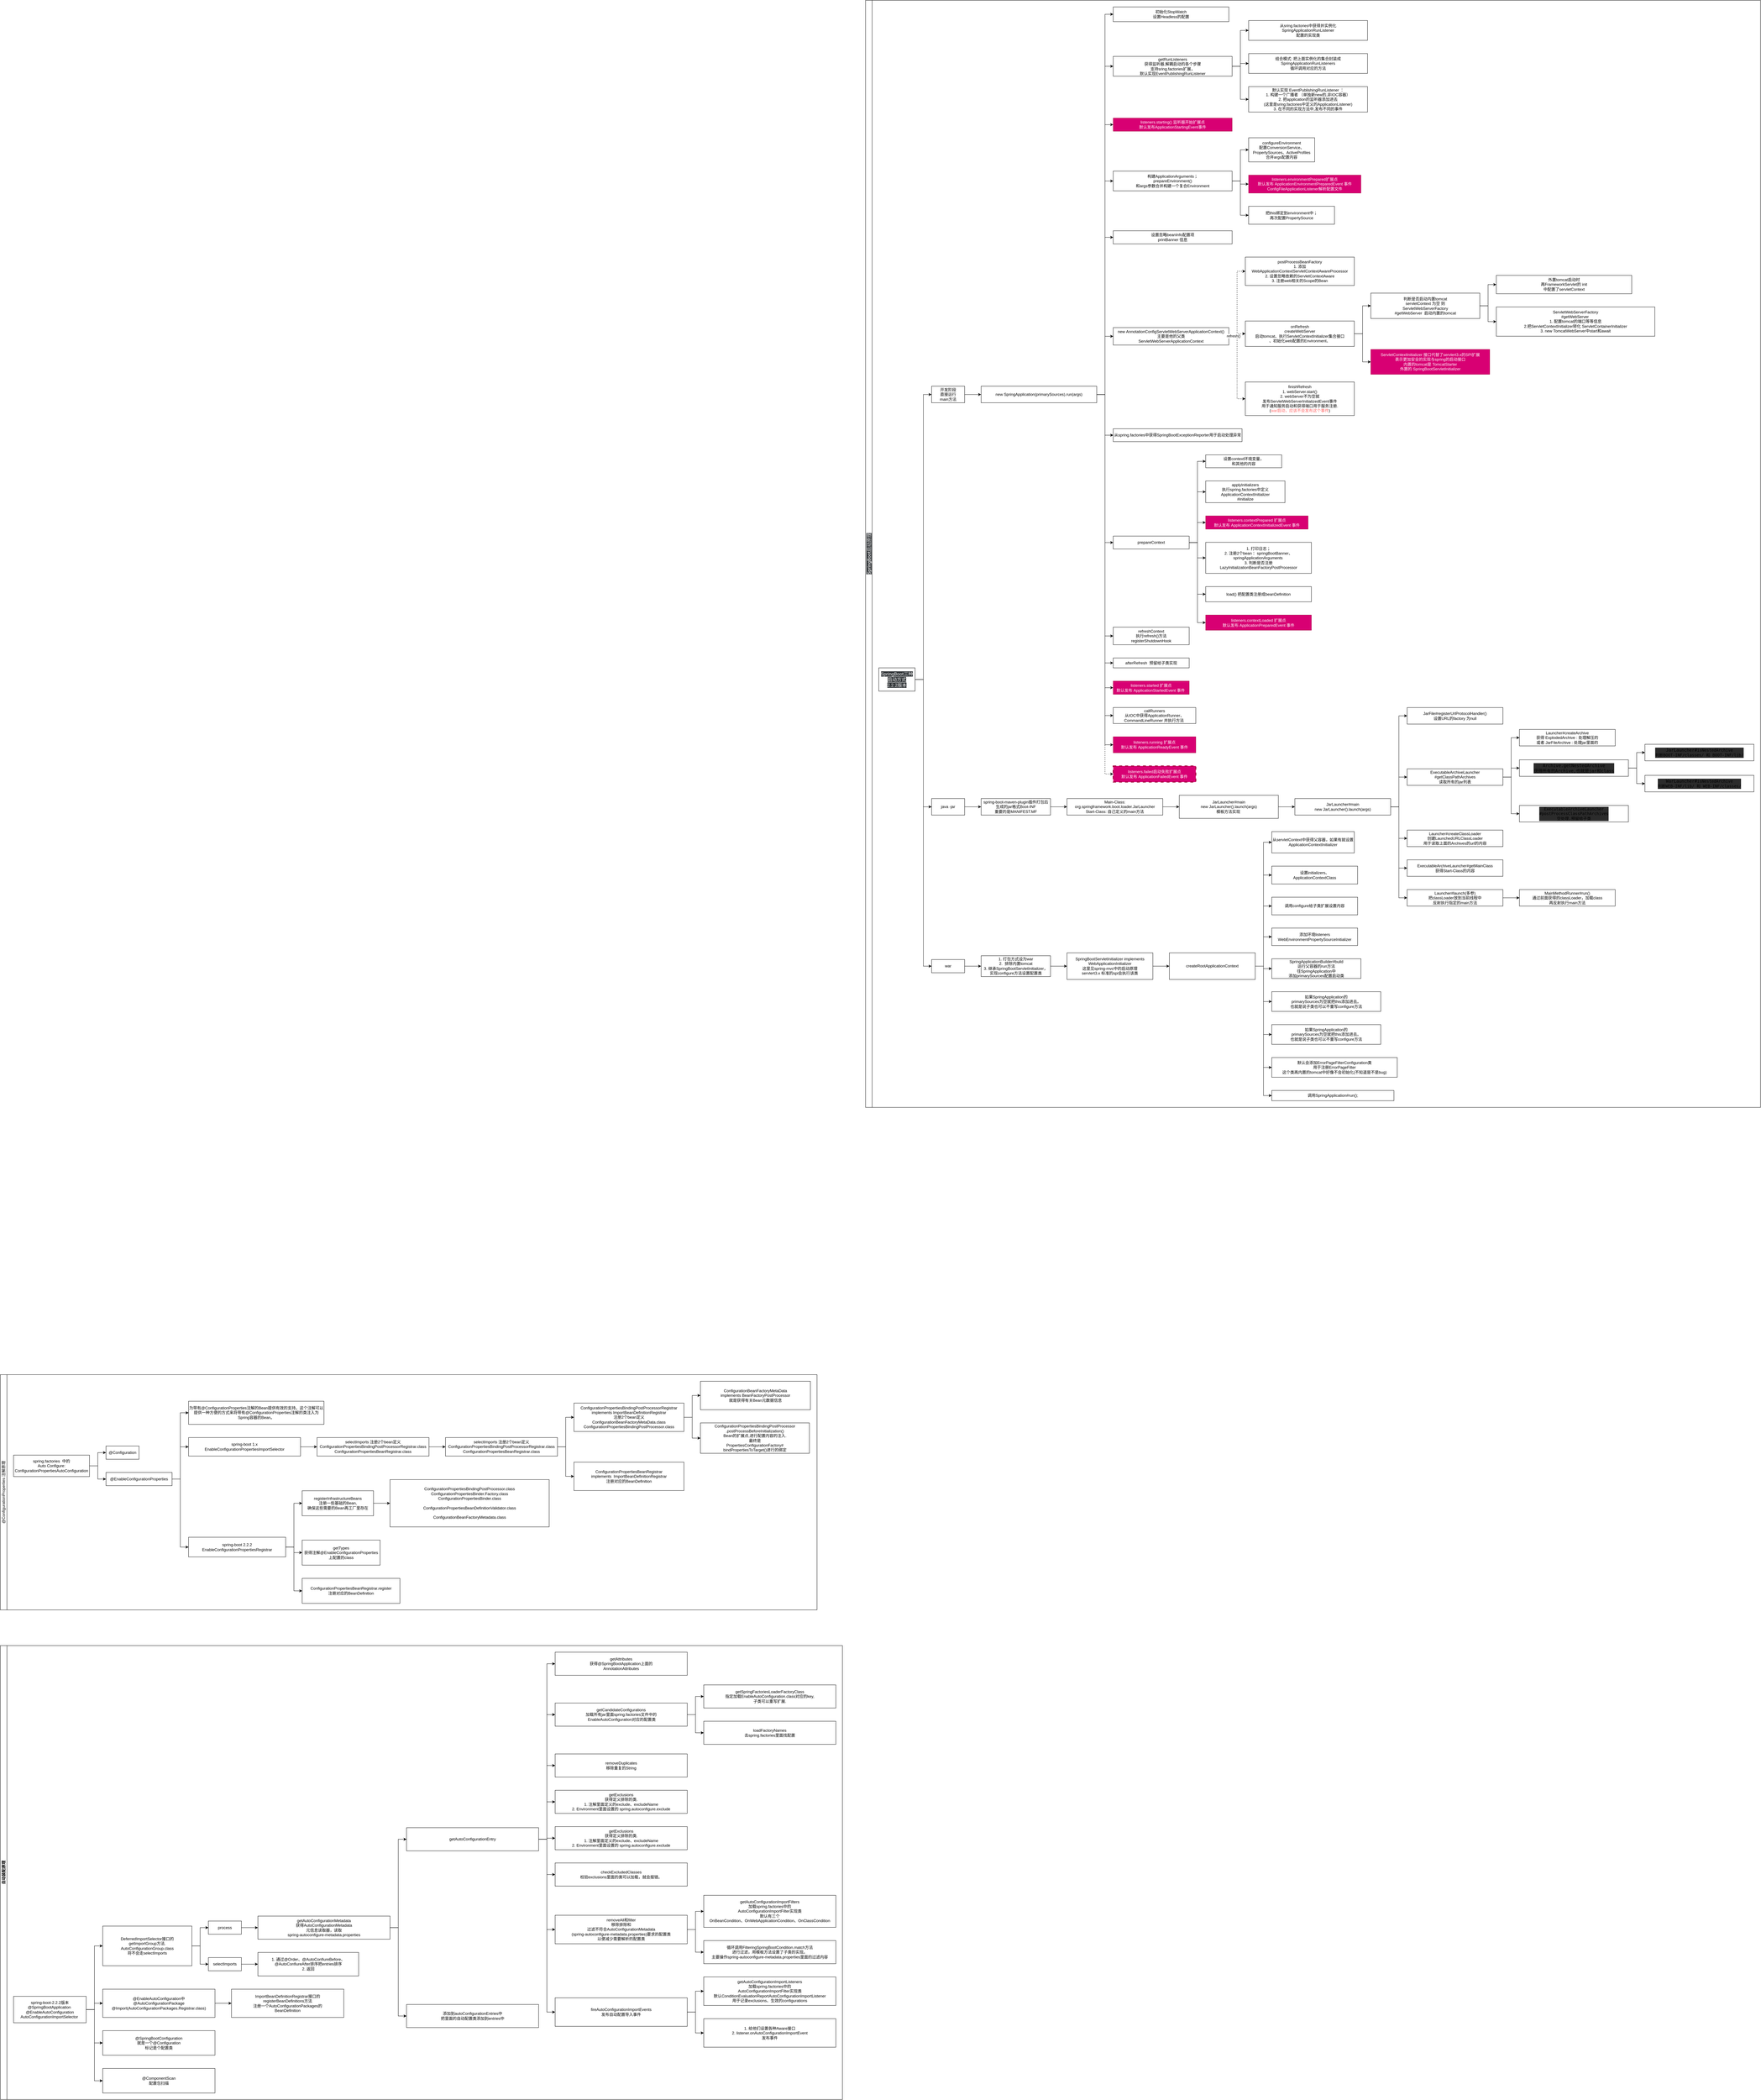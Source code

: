 <mxfile version="14.5.1" type="device"><diagram id="44HdIwXDVLzyxqu4qRZk" name="第 1 页"><mxGraphModel dx="1024" dy="5268" grid="1" gridSize="10" guides="1" tooltips="1" connect="1" arrows="1" fold="1" page="1" pageScale="1" pageWidth="827" pageHeight="1169" math="0" shadow="0"><root><mxCell id="0"/><mxCell id="1" parent="0"/><mxCell id="8pxx65pPH9Blkq0J5wvT-22" value="自动装配原理" style="swimlane;html=1;startSize=20;horizontal=0;childLayout=treeLayout;horizontalTree=1;resizable=0;containerType=tree;" parent="1" vertex="1"><mxGeometry x="350" y="870" width="2550" height="1374" as="geometry"/></mxCell><mxCell id="8pxx65pPH9Blkq0J5wvT-23" value="spring-boot-2.2.2版本&lt;br&gt;@SpringBootApplication&amp;nbsp;&lt;br&gt;@EnableAutoConfiguration&lt;br&gt;AutoConfigurationImportSelector&amp;nbsp;" style="whiteSpace=wrap;html=1;" parent="8pxx65pPH9Blkq0J5wvT-22" vertex="1"><mxGeometry x="40" y="1061.736" width="220" height="80" as="geometry"/></mxCell><mxCell id="8pxx65pPH9Blkq0J5wvT-24" value="&lt;div&gt;DeferredImportSelector接口的&lt;/div&gt;&lt;div&gt;getImportGroup方法.&lt;/div&gt;&lt;div&gt;AutoConfigurationGroup.class&lt;/div&gt;&lt;div&gt;将不会走selectImports&lt;/div&gt;" style="whiteSpace=wrap;html=1;" parent="8pxx65pPH9Blkq0J5wvT-22" vertex="1"><mxGeometry x="310" y="849.083" width="270" height="120" as="geometry"/></mxCell><mxCell id="8pxx65pPH9Blkq0J5wvT-25" value="" style="edgeStyle=elbowEdgeStyle;elbow=horizontal;html=1;rounded=0;" parent="8pxx65pPH9Blkq0J5wvT-22" source="8pxx65pPH9Blkq0J5wvT-23" target="8pxx65pPH9Blkq0J5wvT-24" edge="1"><mxGeometry relative="1" as="geometry"/></mxCell><mxCell id="8pxx65pPH9Blkq0J5wvT-28" value="" style="edgeStyle=elbowEdgeStyle;elbow=horizontal;html=1;rounded=0;" parent="8pxx65pPH9Blkq0J5wvT-22" source="8pxx65pPH9Blkq0J5wvT-24" target="8pxx65pPH9Blkq0J5wvT-29" edge="1"><mxGeometry relative="1" as="geometry"><mxPoint x="490" y="-6287.989" as="sourcePoint"/></mxGeometry></mxCell><mxCell id="8pxx65pPH9Blkq0J5wvT-29" value="process" style="whiteSpace=wrap;html=1;" parent="8pxx65pPH9Blkq0J5wvT-22" vertex="1"><mxGeometry x="630" y="833.778" width="100" height="40" as="geometry"/></mxCell><mxCell id="8pxx65pPH9Blkq0J5wvT-45" value="" style="edgeStyle=elbowEdgeStyle;elbow=horizontal;html=1;rounded=0;" parent="8pxx65pPH9Blkq0J5wvT-22" source="8pxx65pPH9Blkq0J5wvT-24" target="8pxx65pPH9Blkq0J5wvT-46" edge="1"><mxGeometry relative="1" as="geometry"><mxPoint x="930" y="-6158.989" as="sourcePoint"/></mxGeometry></mxCell><mxCell id="8pxx65pPH9Blkq0J5wvT-46" value="selectImports" style="whiteSpace=wrap;html=1;" parent="8pxx65pPH9Blkq0J5wvT-22" vertex="1"><mxGeometry x="630" y="944.388" width="100" height="40" as="geometry"/></mxCell><mxCell id="8pxx65pPH9Blkq0J5wvT-47" value="" style="edgeStyle=elbowEdgeStyle;elbow=horizontal;html=1;rounded=0;" parent="8pxx65pPH9Blkq0J5wvT-22" source="8pxx65pPH9Blkq0J5wvT-29" target="8pxx65pPH9Blkq0J5wvT-48" edge="1"><mxGeometry relative="1" as="geometry"><mxPoint x="930" y="-6158.989" as="sourcePoint"/></mxGeometry></mxCell><mxCell id="8pxx65pPH9Blkq0J5wvT-48" value="getAutoConfigurationMetadata&lt;br&gt;获得AutoConfigurationMetadata&lt;br&gt;元信息读取器，读取&lt;br&gt;spring-autoconfigure-metadata.properties" style="whiteSpace=wrap;html=1;" parent="8pxx65pPH9Blkq0J5wvT-22" vertex="1"><mxGeometry x="780" y="818.778" width="400" height="70" as="geometry"/></mxCell><mxCell id="8pxx65pPH9Blkq0J5wvT-49" value="" style="edgeStyle=elbowEdgeStyle;elbow=horizontal;html=1;rounded=0;" parent="8pxx65pPH9Blkq0J5wvT-22" source="8pxx65pPH9Blkq0J5wvT-48" target="8pxx65pPH9Blkq0J5wvT-50" edge="1"><mxGeometry relative="1" as="geometry"><mxPoint x="1080" y="-6151.389" as="sourcePoint"/></mxGeometry></mxCell><mxCell id="8pxx65pPH9Blkq0J5wvT-50" value="getAutoConfigurationEntry&lt;br&gt;" style="whiteSpace=wrap;html=1;" parent="8pxx65pPH9Blkq0J5wvT-22" vertex="1"><mxGeometry x="1230" y="551.27" width="400" height="70" as="geometry"/></mxCell><mxCell id="8pxx65pPH9Blkq0J5wvT-51" value="" style="edgeStyle=elbowEdgeStyle;elbow=horizontal;html=1;rounded=0;" parent="8pxx65pPH9Blkq0J5wvT-22" source="8pxx65pPH9Blkq0J5wvT-50" target="8pxx65pPH9Blkq0J5wvT-52" edge="1"><mxGeometry relative="1" as="geometry"><mxPoint x="1530" y="-6151.389" as="sourcePoint"/></mxGeometry></mxCell><mxCell id="8pxx65pPH9Blkq0J5wvT-52" value="getAttributes&lt;br&gt;获得@SpringBootApplication上面的&lt;br&gt;AnnotationAttributes" style="whiteSpace=wrap;html=1;" parent="8pxx65pPH9Blkq0J5wvT-22" vertex="1"><mxGeometry x="1680" y="20" width="400" height="70" as="geometry"/></mxCell><mxCell id="8pxx65pPH9Blkq0J5wvT-53" value="" style="edgeStyle=elbowEdgeStyle;elbow=horizontal;html=1;rounded=0;" parent="8pxx65pPH9Blkq0J5wvT-22" source="8pxx65pPH9Blkq0J5wvT-50" target="8pxx65pPH9Blkq0J5wvT-54" edge="1"><mxGeometry relative="1" as="geometry"><mxPoint x="1980" y="-6151.389" as="sourcePoint"/></mxGeometry></mxCell><mxCell id="8pxx65pPH9Blkq0J5wvT-54" value="getCandidateConfigurations&lt;br&gt;加载所有jar里面spring.factories文件中的&lt;br&gt;&amp;nbsp;EnableAutoConfiguration对应的配置类" style="whiteSpace=wrap;html=1;" parent="8pxx65pPH9Blkq0J5wvT-22" vertex="1"><mxGeometry x="1680" y="174" width="400" height="70" as="geometry"/></mxCell><mxCell id="8pxx65pPH9Blkq0J5wvT-55" value="" style="edgeStyle=elbowEdgeStyle;elbow=horizontal;html=1;rounded=0;" parent="8pxx65pPH9Blkq0J5wvT-22" source="8pxx65pPH9Blkq0J5wvT-54" target="8pxx65pPH9Blkq0J5wvT-56" edge="1"><mxGeometry relative="1" as="geometry"><mxPoint x="1980" y="-6055.389" as="sourcePoint"/></mxGeometry></mxCell><mxCell id="8pxx65pPH9Blkq0J5wvT-56" value="getSpringFactoriesLoaderFactoryClass&lt;br&gt;指定加载EnableAutoConfiguration.class对应的key,&lt;br&gt;子类可以重写扩展." style="whiteSpace=wrap;html=1;" parent="8pxx65pPH9Blkq0J5wvT-22" vertex="1"><mxGeometry x="2130" y="119" width="400" height="70" as="geometry"/></mxCell><mxCell id="8pxx65pPH9Blkq0J5wvT-57" value="" style="edgeStyle=elbowEdgeStyle;elbow=horizontal;html=1;rounded=0;" parent="8pxx65pPH9Blkq0J5wvT-22" source="8pxx65pPH9Blkq0J5wvT-54" target="8pxx65pPH9Blkq0J5wvT-58" edge="1"><mxGeometry relative="1" as="geometry"><mxPoint x="2430" y="-6000.389" as="sourcePoint"/></mxGeometry></mxCell><mxCell id="8pxx65pPH9Blkq0J5wvT-58" value="loadFactoryNames&lt;br&gt;去spring.factories里面找配置" style="whiteSpace=wrap;html=1;" parent="8pxx65pPH9Blkq0J5wvT-22" vertex="1"><mxGeometry x="2130" y="229" width="400" height="70" as="geometry"/></mxCell><mxCell id="8pxx65pPH9Blkq0J5wvT-59" value="" style="edgeStyle=elbowEdgeStyle;elbow=horizontal;html=1;rounded=0;" parent="8pxx65pPH9Blkq0J5wvT-22" source="8pxx65pPH9Blkq0J5wvT-50" target="8pxx65pPH9Blkq0J5wvT-60" edge="1"><mxGeometry relative="1" as="geometry"><mxPoint x="1980" y="-5937.389" as="sourcePoint"/></mxGeometry></mxCell><mxCell id="8pxx65pPH9Blkq0J5wvT-60" value="removeDuplicates&lt;br&gt;移除重复的String" style="whiteSpace=wrap;html=1;" parent="8pxx65pPH9Blkq0J5wvT-22" vertex="1"><mxGeometry x="1680" y="328" width="400" height="70" as="geometry"/></mxCell><mxCell id="8pxx65pPH9Blkq0J5wvT-61" value="" style="edgeStyle=elbowEdgeStyle;elbow=horizontal;html=1;rounded=0;" parent="8pxx65pPH9Blkq0J5wvT-22" source="8pxx65pPH9Blkq0J5wvT-50" target="8pxx65pPH9Blkq0J5wvT-62" edge="1"><mxGeometry relative="1" as="geometry"><mxPoint x="1980" y="-5742.389" as="sourcePoint"/></mxGeometry></mxCell><mxCell id="8pxx65pPH9Blkq0J5wvT-62" value="getExclusions&lt;br&gt;获得定义排除的类.&lt;br&gt;1. 注解里面定义的exclude、excludeName&lt;br&gt;2.&amp;nbsp;Environment里面设置的&amp;nbsp;spring.autoconfigure.exclude" style="whiteSpace=wrap;html=1;" parent="8pxx65pPH9Blkq0J5wvT-22" vertex="1"><mxGeometry x="1680" y="438" width="400" height="70" as="geometry"/></mxCell><mxCell id="8pxx65pPH9Blkq0J5wvT-66" value="" style="edgeStyle=elbowEdgeStyle;elbow=horizontal;html=1;rounded=0;" parent="8pxx65pPH9Blkq0J5wvT-22" source="8pxx65pPH9Blkq0J5wvT-50" target="8pxx65pPH9Blkq0J5wvT-67" edge="1"><mxGeometry relative="1" as="geometry"><mxPoint x="1980" y="-5492.389" as="sourcePoint"/></mxGeometry></mxCell><mxCell id="8pxx65pPH9Blkq0J5wvT-67" value="getExclusions&lt;br&gt;获得定义排除的类.&lt;br&gt;1. 注解里面定义的exclude、excludeName&lt;br&gt;2.&amp;nbsp;Environment里面设置的&amp;nbsp;spring.autoconfigure.exclude" style="whiteSpace=wrap;html=1;" parent="8pxx65pPH9Blkq0J5wvT-22" vertex="1"><mxGeometry x="1680" y="548" width="400" height="70" as="geometry"/></mxCell><mxCell id="8pxx65pPH9Blkq0J5wvT-68" value="" style="edgeStyle=elbowEdgeStyle;elbow=horizontal;html=1;rounded=0;" parent="8pxx65pPH9Blkq0J5wvT-22" source="8pxx65pPH9Blkq0J5wvT-50" target="8pxx65pPH9Blkq0J5wvT-69" edge="1"><mxGeometry relative="1" as="geometry"><mxPoint x="1980" y="-5187.389" as="sourcePoint"/></mxGeometry></mxCell><mxCell id="8pxx65pPH9Blkq0J5wvT-69" value="checkExcludedClasses&lt;br&gt;校验exclusions里面的类可以加载，就会报错。" style="whiteSpace=wrap;html=1;" parent="8pxx65pPH9Blkq0J5wvT-22" vertex="1"><mxGeometry x="1680" y="658" width="400" height="70" as="geometry"/></mxCell><mxCell id="8pxx65pPH9Blkq0J5wvT-72" value="" style="edgeStyle=elbowEdgeStyle;elbow=horizontal;html=1;rounded=0;" parent="8pxx65pPH9Blkq0J5wvT-22" source="8pxx65pPH9Blkq0J5wvT-50" target="8pxx65pPH9Blkq0J5wvT-73" edge="1"><mxGeometry relative="1" as="geometry"><mxPoint x="1980" y="-4827.389" as="sourcePoint"/></mxGeometry></mxCell><mxCell id="8pxx65pPH9Blkq0J5wvT-73" value="removeAll和filter&lt;br&gt;移除排除和&lt;br&gt;过滤不符合AutoConfigurationMetadata&lt;br&gt;(spring-autoconfigure-metadata.properties)要求的配置类&lt;br&gt;以便减少需要解析的配置类" style="whiteSpace=wrap;html=1;" parent="8pxx65pPH9Blkq0J5wvT-22" vertex="1"><mxGeometry x="1680" y="816.24" width="400" height="86.4" as="geometry"/></mxCell><mxCell id="8pxx65pPH9Blkq0J5wvT-74" value="" style="edgeStyle=elbowEdgeStyle;elbow=horizontal;html=1;rounded=0;" parent="8pxx65pPH9Blkq0J5wvT-22" source="8pxx65pPH9Blkq0J5wvT-73" target="8pxx65pPH9Blkq0J5wvT-75" edge="1"><mxGeometry relative="1" as="geometry"><mxPoint x="1980" y="-4412.389" as="sourcePoint"/></mxGeometry></mxCell><mxCell id="8pxx65pPH9Blkq0J5wvT-75" value="getAutoConfigurationImportFilters&lt;br&gt;加载spring.factories中的&lt;br&gt;AutoConfigurationImportFilter实现类 &lt;br&gt;默认有三个&lt;br&gt;OnBeanCondition、OnWebApplicationCondition、OnClassCondition" style="whiteSpace=wrap;html=1;" parent="8pxx65pPH9Blkq0J5wvT-22" vertex="1"><mxGeometry x="2130" y="755.94" width="400" height="97" as="geometry"/></mxCell><mxCell id="8pxx65pPH9Blkq0J5wvT-76" value="" style="edgeStyle=elbowEdgeStyle;elbow=horizontal;html=1;rounded=0;" parent="8pxx65pPH9Blkq0J5wvT-22" source="8pxx65pPH9Blkq0J5wvT-73" target="8pxx65pPH9Blkq0J5wvT-77" edge="1"><mxGeometry relative="1" as="geometry"><mxPoint x="2430" y="-4038.389" as="sourcePoint"/></mxGeometry></mxCell><mxCell id="8pxx65pPH9Blkq0J5wvT-77" value="循环调用FilteringSpringBootCondition.match方法&lt;br&gt;进行过滤，用模板方法设置了子类的实现。&lt;br&gt;主要操作spring-autoconfigure-metadata.properties里面的过滤内容" style="whiteSpace=wrap;html=1;" parent="8pxx65pPH9Blkq0J5wvT-22" vertex="1"><mxGeometry x="2130" y="892.94" width="400" height="70" as="geometry"/></mxCell><mxCell id="8pxx65pPH9Blkq0J5wvT-78" value="" style="edgeStyle=elbowEdgeStyle;elbow=horizontal;html=1;rounded=0;" parent="8pxx65pPH9Blkq0J5wvT-22" source="8pxx65pPH9Blkq0J5wvT-50" target="8pxx65pPH9Blkq0J5wvT-79" edge="1"><mxGeometry relative="1" as="geometry"><mxPoint x="1980" y="-3975.389" as="sourcePoint"/></mxGeometry></mxCell><mxCell id="8pxx65pPH9Blkq0J5wvT-79" value="fireAutoConfigurationImportEvents&lt;br&gt;发布自动配置导入事件" style="whiteSpace=wrap;html=1;" parent="8pxx65pPH9Blkq0J5wvT-22" vertex="1"><mxGeometry x="1680" y="1066.14" width="400" height="86.4" as="geometry"/></mxCell><mxCell id="8pxx65pPH9Blkq0J5wvT-80" value="" style="edgeStyle=elbowEdgeStyle;elbow=horizontal;html=1;rounded=0;" parent="8pxx65pPH9Blkq0J5wvT-22" source="8pxx65pPH9Blkq0J5wvT-79" target="8pxx65pPH9Blkq0J5wvT-81" edge="1"><mxGeometry relative="1" as="geometry"><mxPoint x="1980" y="-3440.749" as="sourcePoint"/></mxGeometry></mxCell><mxCell id="8pxx65pPH9Blkq0J5wvT-81" value="getAutoConfigurationImportListeners&lt;br&gt;加载spring.factories中的&lt;br&gt;AutoConfigurationImportFilter实现类&lt;br&gt;默认ConditionEvaluationReportAutoConfigurationImportListener&lt;br&gt;用于记录exclusions、生效的configurations" style="whiteSpace=wrap;html=1;" parent="8pxx65pPH9Blkq0J5wvT-22" vertex="1"><mxGeometry x="2130" y="1002.94" width="400" height="86.4" as="geometry"/></mxCell><mxCell id="8pxx65pPH9Blkq0J5wvT-84" value="" style="edgeStyle=elbowEdgeStyle;elbow=horizontal;html=1;rounded=0;" parent="8pxx65pPH9Blkq0J5wvT-22" source="8pxx65pPH9Blkq0J5wvT-79" target="8pxx65pPH9Blkq0J5wvT-85" edge="1"><mxGeometry relative="1" as="geometry"><mxPoint x="2430" y="-2949.279" as="sourcePoint"/></mxGeometry></mxCell><mxCell id="8pxx65pPH9Blkq0J5wvT-85" value="1. 给他们设置各种Aware接口&lt;br&gt;2.&amp;nbsp;listener.onAutoConfigurationImportEvent &lt;br&gt;发布事件" style="whiteSpace=wrap;html=1;" parent="8pxx65pPH9Blkq0J5wvT-22" vertex="1"><mxGeometry x="2130" y="1129.34" width="400" height="86.4" as="geometry"/></mxCell><mxCell id="8pxx65pPH9Blkq0J5wvT-86" value="" style="edgeStyle=elbowEdgeStyle;elbow=horizontal;html=1;rounded=0;" parent="8pxx65pPH9Blkq0J5wvT-22" source="8pxx65pPH9Blkq0J5wvT-48" target="8pxx65pPH9Blkq0J5wvT-87" edge="1"><mxGeometry relative="1" as="geometry"><mxPoint x="1530" y="-2868.479" as="sourcePoint"/></mxGeometry></mxCell><mxCell id="8pxx65pPH9Blkq0J5wvT-87" value="添加到autoConfigurationEntries中&lt;br&gt;把里面的自动配置类添加到entries中" style="whiteSpace=wrap;html=1;" parent="8pxx65pPH9Blkq0J5wvT-22" vertex="1"><mxGeometry x="1230" y="1086.286" width="400" height="70" as="geometry"/></mxCell><mxCell id="8pxx65pPH9Blkq0J5wvT-88" value="" style="edgeStyle=elbowEdgeStyle;elbow=horizontal;html=1;rounded=0;" parent="8pxx65pPH9Blkq0J5wvT-22" source="8pxx65pPH9Blkq0J5wvT-46" target="8pxx65pPH9Blkq0J5wvT-89" edge="1"><mxGeometry relative="1" as="geometry"><mxPoint x="930" y="-1982.701" as="sourcePoint"/></mxGeometry></mxCell><mxCell id="8pxx65pPH9Blkq0J5wvT-89" value="1. 通过@Order、@AutoConfiureBefore、&lt;br&gt;@AutoConfiureAfter排序把entries排序&lt;br&gt;2. 返回" style="whiteSpace=wrap;html=1;" parent="8pxx65pPH9Blkq0J5wvT-22" vertex="1"><mxGeometry x="780" y="928.778" width="305" height="71.22" as="geometry"/></mxCell><mxCell id="8pxx65pPH9Blkq0J5wvT-90" value="" style="edgeStyle=elbowEdgeStyle;elbow=horizontal;html=1;rounded=0;" parent="8pxx65pPH9Blkq0J5wvT-22" source="8pxx65pPH9Blkq0J5wvT-23" target="8pxx65pPH9Blkq0J5wvT-91" edge="1"><mxGeometry relative="1" as="geometry"><mxPoint x="610" y="-1982.701" as="sourcePoint"/></mxGeometry></mxCell><mxCell id="8pxx65pPH9Blkq0J5wvT-91" value="&lt;div&gt;@EnableAutoConfiguration中&lt;br&gt;@AutoConfigurationPackage&lt;br&gt;@Import(AutoConfigurationPackages.Registrar.class)&lt;br&gt;&lt;/div&gt;" style="whiteSpace=wrap;html=1;" parent="8pxx65pPH9Blkq0J5wvT-22" vertex="1"><mxGeometry x="310" y="1039.998" width="340" height="85.61" as="geometry"/></mxCell><mxCell id="8pxx65pPH9Blkq0J5wvT-92" style="edgeStyle=orthogonalEdgeStyle;rounded=0;orthogonalLoop=1;jettySize=auto;html=1;exitX=0.5;exitY=1;exitDx=0;exitDy=0;" parent="8pxx65pPH9Blkq0J5wvT-22" source="8pxx65pPH9Blkq0J5wvT-91" target="8pxx65pPH9Blkq0J5wvT-91" edge="1"><mxGeometry relative="1" as="geometry"/></mxCell><mxCell id="8pxx65pPH9Blkq0J5wvT-94" value="" style="edgeStyle=elbowEdgeStyle;elbow=horizontal;html=1;rounded=0;" parent="8pxx65pPH9Blkq0J5wvT-22" source="8pxx65pPH9Blkq0J5wvT-91" target="8pxx65pPH9Blkq0J5wvT-95" edge="1"><mxGeometry relative="1" as="geometry"><mxPoint x="610" y="-1047.496" as="sourcePoint"/></mxGeometry></mxCell><mxCell id="8pxx65pPH9Blkq0J5wvT-95" value="ImportBeanDefinitionRegistrar接口的&lt;br&gt;registerBeanDefinitions方法&lt;br&gt;注册一个AutoConfigurationPackages的&lt;br&gt;BeanDefinition" style="whiteSpace=wrap;html=1;" parent="8pxx65pPH9Blkq0J5wvT-22" vertex="1"><mxGeometry x="700" y="1039.998" width="340" height="85.61" as="geometry"/></mxCell><mxCell id="8pxx65pPH9Blkq0J5wvT-100" value="" style="edgeStyle=elbowEdgeStyle;elbow=horizontal;html=1;rounded=0;" parent="8pxx65pPH9Blkq0J5wvT-22" source="8pxx65pPH9Blkq0J5wvT-23" target="8pxx65pPH9Blkq0J5wvT-101" edge="1"><mxGeometry relative="1" as="geometry"><mxPoint x="610" y="-60.15" as="sourcePoint"/></mxGeometry></mxCell><mxCell id="8pxx65pPH9Blkq0J5wvT-101" value="&lt;div&gt;@SpringBootConfiguration&lt;br&gt;就是一个@Configuration&lt;br&gt;标记是个配置类&lt;/div&gt;" style="whiteSpace=wrap;html=1;" parent="8pxx65pPH9Blkq0J5wvT-22" vertex="1"><mxGeometry x="310" y="1165.608" width="340" height="74.39" as="geometry"/></mxCell><mxCell id="8pxx65pPH9Blkq0J5wvT-102" value="" style="edgeStyle=elbowEdgeStyle;elbow=horizontal;html=1;rounded=0;" parent="8pxx65pPH9Blkq0J5wvT-22" source="8pxx65pPH9Blkq0J5wvT-23" target="8pxx65pPH9Blkq0J5wvT-103" edge="1"><mxGeometry relative="1" as="geometry"><mxPoint x="610" y="930" as="sourcePoint"/></mxGeometry></mxCell><mxCell id="8pxx65pPH9Blkq0J5wvT-103" value="@ComponentScan&lt;br&gt;配置包扫描" style="whiteSpace=wrap;html=1;" parent="8pxx65pPH9Blkq0J5wvT-22" vertex="1"><mxGeometry x="310" y="1279.998" width="340" height="74.39" as="geometry"/></mxCell><mxCell id="qFSDfm_cVV46wG-Ygp36-15" value="&lt;span style=&quot;font-weight: 400&quot;&gt;@ConfigurationProperties 注解原理&lt;/span&gt;" style="swimlane;html=1;startSize=20;horizontal=0;childLayout=treeLayout;horizontalTree=1;resizable=0;containerType=tree;" parent="1" vertex="1"><mxGeometry x="350" y="50" width="2473" height="712" as="geometry"/></mxCell><mxCell id="qFSDfm_cVV46wG-Ygp36-16" value="spring.factories&amp;nbsp; 中的&lt;br&gt;Auto Configure:&lt;br&gt;ConfigurationPropertiesAutoConfiguration&lt;br&gt;" style="whiteSpace=wrap;html=1;" parent="qFSDfm_cVV46wG-Ygp36-15" vertex="1"><mxGeometry x="40" y="243.489" width="230" height="65" as="geometry"/></mxCell><mxCell id="qFSDfm_cVV46wG-Ygp36-17" value="@Configuration" style="whiteSpace=wrap;html=1;" parent="qFSDfm_cVV46wG-Ygp36-15" vertex="1"><mxGeometry x="320" y="215.989" width="100" height="40" as="geometry"/></mxCell><mxCell id="qFSDfm_cVV46wG-Ygp36-18" value="" style="edgeStyle=elbowEdgeStyle;elbow=horizontal;html=1;rounded=0;" parent="qFSDfm_cVV46wG-Ygp36-15" source="qFSDfm_cVV46wG-Ygp36-16" target="qFSDfm_cVV46wG-Ygp36-17" edge="1"><mxGeometry relative="1" as="geometry"/></mxCell><mxCell id="qFSDfm_cVV46wG-Ygp36-19" value="@EnableConfigurationProperties" style="whiteSpace=wrap;html=1;" parent="qFSDfm_cVV46wG-Ygp36-15" vertex="1"><mxGeometry x="320" y="295.989" width="200" height="40" as="geometry"/></mxCell><mxCell id="qFSDfm_cVV46wG-Ygp36-20" value="" style="edgeStyle=elbowEdgeStyle;elbow=horizontal;html=1;rounded=0;" parent="qFSDfm_cVV46wG-Ygp36-15" source="qFSDfm_cVV46wG-Ygp36-16" target="qFSDfm_cVV46wG-Ygp36-19" edge="1"><mxGeometry relative="1" as="geometry"/></mxCell><mxCell id="qFSDfm_cVV46wG-Ygp36-36" value="" style="edgeStyle=elbowEdgeStyle;elbow=horizontal;html=1;rounded=0;" parent="qFSDfm_cVV46wG-Ygp36-15" source="qFSDfm_cVV46wG-Ygp36-19" target="qFSDfm_cVV46wG-Ygp36-37" edge="1"><mxGeometry relative="1" as="geometry"><mxPoint x="860" y="-132.4" as="sourcePoint"/></mxGeometry></mxCell><mxCell id="qFSDfm_cVV46wG-Ygp36-37" value="为带有@ConfigurationProperties注解的Bean提供有效的支持。这个注解可以提供一种方便的方式来将带有@ConfigurationProperties注解的类注入为Spring容器的Bean。" style="whiteSpace=wrap;html=1;" parent="qFSDfm_cVV46wG-Ygp36-15" vertex="1"><mxGeometry x="570" y="80.4" width="410" height="70" as="geometry"/></mxCell><mxCell id="qFSDfm_cVV46wG-Ygp36-56" value="" style="edgeStyle=elbowEdgeStyle;elbow=horizontal;html=1;rounded=0;" parent="qFSDfm_cVV46wG-Ygp36-15" source="qFSDfm_cVV46wG-Ygp36-19" target="qFSDfm_cVV46wG-Ygp36-57" edge="1"><mxGeometry relative="1" as="geometry"><mxPoint x="1110" y="-92.4" as="sourcePoint"/></mxGeometry></mxCell><mxCell id="qFSDfm_cVV46wG-Ygp36-57" value="spring-boot 1.x&lt;br&gt;EnableConfigurationPropertiesImportSelector" style="whiteSpace=wrap;html=1;" parent="qFSDfm_cVV46wG-Ygp36-15" vertex="1"><mxGeometry x="570" y="190.4" width="339" height="56" as="geometry"/></mxCell><mxCell id="qFSDfm_cVV46wG-Ygp36-58" value="" style="edgeStyle=elbowEdgeStyle;elbow=horizontal;html=1;rounded=0;" parent="qFSDfm_cVV46wG-Ygp36-15" source="qFSDfm_cVV46wG-Ygp36-19" target="qFSDfm_cVV46wG-Ygp36-59" edge="1"><mxGeometry relative="1" as="geometry"><mxPoint x="1110" y="-92.4" as="sourcePoint"/></mxGeometry></mxCell><mxCell id="qFSDfm_cVV46wG-Ygp36-59" value="spring-boot 2.2.2&lt;br&gt;EnableConfigurationPropertiesRegistrar" style="whiteSpace=wrap;html=1;" parent="qFSDfm_cVV46wG-Ygp36-15" vertex="1"><mxGeometry x="570" y="492.077" width="294" height="59.5" as="geometry"/></mxCell><mxCell id="qFSDfm_cVV46wG-Ygp36-60" value="" style="edgeStyle=elbowEdgeStyle;elbow=horizontal;html=1;rounded=0;" parent="qFSDfm_cVV46wG-Ygp36-15" source="qFSDfm_cVV46wG-Ygp36-59" target="qFSDfm_cVV46wG-Ygp36-61" edge="1"><mxGeometry relative="1" as="geometry"><mxPoint x="1110" y="-92.4" as="sourcePoint"/></mxGeometry></mxCell><mxCell id="qFSDfm_cVV46wG-Ygp36-61" value="registerInfrastructureBeans&lt;br&gt;注册一些基础的Bean,&lt;br&gt;确保这些需要的Bean再工厂里存在" style="whiteSpace=wrap;html=1;" parent="qFSDfm_cVV46wG-Ygp36-15" vertex="1"><mxGeometry x="914" y="351.375" width="216" height="75.75" as="geometry"/></mxCell><mxCell id="qFSDfm_cVV46wG-Ygp36-62" value="" style="edgeStyle=elbowEdgeStyle;elbow=horizontal;html=1;rounded=0;" parent="qFSDfm_cVV46wG-Ygp36-15" source="qFSDfm_cVV46wG-Ygp36-61" target="qFSDfm_cVV46wG-Ygp36-63" edge="1"><mxGeometry relative="1" as="geometry"><mxPoint x="1366" y="3.6" as="sourcePoint"/></mxGeometry></mxCell><mxCell id="qFSDfm_cVV46wG-Ygp36-63" value="ConfigurationPropertiesBindingPostProcessor.class&lt;br&gt;ConfigurationPropertiesBinder.Factory.class&lt;br&gt;ConfigurationPropertiesBinder.class&lt;br&gt;&lt;br&gt;ConfigurationPropertiesBeanDefinitionValidator.class&lt;br&gt;&lt;br&gt;ConfigurationBeanFactoryMetadata.class" style="whiteSpace=wrap;html=1;" parent="qFSDfm_cVV46wG-Ygp36-15" vertex="1"><mxGeometry x="1180" y="317.72" width="482" height="143.06" as="geometry"/></mxCell><mxCell id="qFSDfm_cVV46wG-Ygp36-66" value="" style="edgeStyle=elbowEdgeStyle;elbow=horizontal;html=1;rounded=0;" parent="qFSDfm_cVV46wG-Ygp36-15" source="qFSDfm_cVV46wG-Ygp36-57" target="qFSDfm_cVV46wG-Ygp36-67" edge="1"><mxGeometry relative="1" as="geometry"><mxPoint x="860" y="-942.9" as="sourcePoint"/></mxGeometry></mxCell><mxCell id="qFSDfm_cVV46wG-Ygp36-67" value="selectImports 注册2个bean定义&lt;br&gt;ConfigurationPropertiesBindingPostProcessorRegistrar.class&lt;br&gt;ConfigurationPropertiesBeanRegistrar.class" style="whiteSpace=wrap;html=1;" parent="qFSDfm_cVV46wG-Ygp36-15" vertex="1"><mxGeometry x="959" y="190.4" width="339" height="56" as="geometry"/></mxCell><mxCell id="qFSDfm_cVV46wG-Ygp36-68" value="" style="edgeStyle=elbowEdgeStyle;elbow=horizontal;html=1;rounded=0;" parent="qFSDfm_cVV46wG-Ygp36-15" source="qFSDfm_cVV46wG-Ygp36-67" target="qFSDfm_cVV46wG-Ygp36-69" edge="1"><mxGeometry relative="1" as="geometry"><mxPoint x="1249" y="-941.713" as="sourcePoint"/></mxGeometry></mxCell><mxCell id="qFSDfm_cVV46wG-Ygp36-69" value="selectImports 注册2个bean定义&lt;br&gt;ConfigurationPropertiesBindingPostProcessorRegistrar.class&lt;br&gt;ConfigurationPropertiesBeanRegistrar.class" style="whiteSpace=wrap;html=1;" parent="qFSDfm_cVV46wG-Ygp36-15" vertex="1"><mxGeometry x="1348" y="190.4" width="339" height="56" as="geometry"/></mxCell><mxCell id="qFSDfm_cVV46wG-Ygp36-70" value="" style="edgeStyle=elbowEdgeStyle;elbow=horizontal;html=1;rounded=0;" parent="qFSDfm_cVV46wG-Ygp36-15" source="qFSDfm_cVV46wG-Ygp36-69" target="qFSDfm_cVV46wG-Ygp36-71" edge="1"><mxGeometry relative="1" as="geometry"><mxPoint x="1638" y="-946.245" as="sourcePoint"/></mxGeometry></mxCell><mxCell id="qFSDfm_cVV46wG-Ygp36-71" value="ConfigurationPropertiesBindingPostProcessorRegistrar&lt;br&gt;implements ImportBeanDefinitionRegistrar&lt;br&gt;注册2个bean定义&lt;br&gt;ConfigurationBeanFactoryMetaData.class&lt;br&gt;ConfigurationPropertiesBindingPostProcessor.class" style="whiteSpace=wrap;html=1;" parent="qFSDfm_cVV46wG-Ygp36-15" vertex="1"><mxGeometry x="1737" y="86" width="333" height="86" as="geometry"/></mxCell><mxCell id="qFSDfm_cVV46wG-Ygp36-72" value="" style="edgeStyle=elbowEdgeStyle;elbow=horizontal;html=1;rounded=0;" parent="qFSDfm_cVV46wG-Ygp36-15" source="qFSDfm_cVV46wG-Ygp36-71" target="qFSDfm_cVV46wG-Ygp36-73" edge="1"><mxGeometry relative="1" as="geometry"><mxPoint x="2027" y="-954.245" as="sourcePoint"/></mxGeometry></mxCell><mxCell id="qFSDfm_cVV46wG-Ygp36-73" value="ConfigurationBeanFactoryMetaData&lt;br&gt;implements BeanFactoryPostProcessor&lt;br&gt;就是获得有关Bean元数据信息" style="whiteSpace=wrap;html=1;" parent="qFSDfm_cVV46wG-Ygp36-15" vertex="1"><mxGeometry x="2120" y="20" width="333" height="86" as="geometry"/></mxCell><mxCell id="qFSDfm_cVV46wG-Ygp36-74" value="" style="edgeStyle=elbowEdgeStyle;elbow=horizontal;html=1;rounded=0;" parent="qFSDfm_cVV46wG-Ygp36-15" source="qFSDfm_cVV46wG-Ygp36-71" target="qFSDfm_cVV46wG-Ygp36-75" edge="1"><mxGeometry relative="1" as="geometry"><mxPoint x="2410" y="-953.745" as="sourcePoint"/></mxGeometry></mxCell><mxCell id="qFSDfm_cVV46wG-Ygp36-75" value="ConfigurationPropertiesBindingPostProcessor&lt;br&gt;.postProcessBeforeInitialization()&lt;br&gt;Bean的扩展点,进行配置内容的注入.&lt;br&gt;最终是&lt;br&gt;PropertiesConfigurationFactory#&lt;br&gt;bindPropertiesToTarget()进行的绑定" style="whiteSpace=wrap;html=1;" parent="qFSDfm_cVV46wG-Ygp36-15" vertex="1"><mxGeometry x="2120" y="146" width="330" height="92" as="geometry"/></mxCell><mxCell id="qFSDfm_cVV46wG-Ygp36-76" value="" style="edgeStyle=elbowEdgeStyle;elbow=horizontal;html=1;rounded=0;" parent="qFSDfm_cVV46wG-Ygp36-15" source="qFSDfm_cVV46wG-Ygp36-69" target="qFSDfm_cVV46wG-Ygp36-77" edge="1"><mxGeometry relative="1" as="geometry"><mxPoint x="2027" y="-953.745" as="sourcePoint"/></mxGeometry></mxCell><mxCell id="qFSDfm_cVV46wG-Ygp36-77" value="ConfigurationPropertiesBeanRegistrar&lt;br&gt;implements&amp;nbsp; ImportBeanDefinitionRegistrar&lt;br&gt;注册对应的BeanDefinition" style="whiteSpace=wrap;html=1;" parent="qFSDfm_cVV46wG-Ygp36-15" vertex="1"><mxGeometry x="1737" y="264.8" width="333" height="86" as="geometry"/></mxCell><mxCell id="qFSDfm_cVV46wG-Ygp36-79" value="" style="edgeStyle=elbowEdgeStyle;elbow=horizontal;html=1;rounded=0;" parent="qFSDfm_cVV46wG-Ygp36-15" source="qFSDfm_cVV46wG-Ygp36-59" target="qFSDfm_cVV46wG-Ygp36-80" edge="1"><mxGeometry relative="1" as="geometry"><mxPoint x="1204" y="-597.66" as="sourcePoint"/></mxGeometry></mxCell><mxCell id="qFSDfm_cVV46wG-Ygp36-80" value="getTypes&lt;br&gt;获得注解@EnableConfigurationProperties&lt;br&gt;上配置的class" style="whiteSpace=wrap;html=1;" parent="qFSDfm_cVV46wG-Ygp36-15" vertex="1"><mxGeometry x="914" y="500.78" width="236" height="75.75" as="geometry"/></mxCell><mxCell id="qFSDfm_cVV46wG-Ygp36-81" value="" style="edgeStyle=elbowEdgeStyle;elbow=horizontal;html=1;rounded=0;" parent="qFSDfm_cVV46wG-Ygp36-15" source="qFSDfm_cVV46wG-Ygp36-59" target="qFSDfm_cVV46wG-Ygp36-82" edge="1"><mxGeometry relative="1" as="geometry"><mxPoint x="1204" y="-358.34" as="sourcePoint"/></mxGeometry></mxCell><mxCell id="qFSDfm_cVV46wG-Ygp36-82" value="ConfigurationPropertiesBeanRegistrar.register&lt;br&gt;注册对应的BeanDefinition" style="whiteSpace=wrap;html=1;" parent="qFSDfm_cVV46wG-Ygp36-15" vertex="1"><mxGeometry x="914" y="616.53" width="296" height="75.75" as="geometry"/></mxCell><mxCell id="qFSDfm_cVV46wG-Ygp36-83" value="&lt;span style=&quot;color: rgb(241 , 241 , 241) ; font-family: &amp;#34;roboto&amp;#34; , &amp;#34;segoe ui&amp;#34; , &amp;#34;arial&amp;#34; , &amp;#34;microsoft yahei&amp;#34; , sans-serif ; font-size: 13.92px ; font-weight: 500 ; background-color: rgb(50 , 54 , 57)&quot;&gt;SpringBoot启动原理&lt;/span&gt;" style="swimlane;html=1;startSize=20;horizontal=0;childLayout=treeLayout;horizontalTree=1;resizable=0;containerType=tree;" parent="1" vertex="1"><mxGeometry x="2970" y="-4110" width="2710" height="3351" as="geometry"/></mxCell><mxCell id="qFSDfm_cVV46wG-Ygp36-84" value="&lt;span style=&quot;color: rgb(241 , 241 , 241) ; font-family: &amp;#34;roboto&amp;#34; , &amp;#34;segoe ui&amp;#34; , &amp;#34;arial&amp;#34; , &amp;#34;microsoft yahei&amp;#34; , sans-serif ; font-size: 13.92px ; background-color: rgb(50 , 54 , 57)&quot;&gt;SpringBoot三种&lt;/span&gt;&lt;span style=&quot;color: rgb(241 , 241 , 241) ; font-family: &amp;#34;roboto&amp;#34; , &amp;#34;segoe ui&amp;#34; , &amp;#34;arial&amp;#34; , &amp;#34;microsoft yahei&amp;#34; , sans-serif ; font-size: 13.92px ; background-color: rgb(50 , 54 , 57)&quot;&gt;启动方式&lt;br&gt;2.2.2版本&lt;br&gt;&lt;/span&gt;" style="whiteSpace=wrap;html=1;" parent="qFSDfm_cVV46wG-Ygp36-83" vertex="1"><mxGeometry x="40" y="2020.531" width="110" height="70.49" as="geometry"/></mxCell><mxCell id="qFSDfm_cVV46wG-Ygp36-85" value="&lt;span&gt;开发阶段&lt;/span&gt;&lt;br&gt;&lt;span&gt;直接运行&lt;/span&gt;&lt;br&gt;&lt;span&gt;main方法&lt;/span&gt;" style="whiteSpace=wrap;html=1;" parent="qFSDfm_cVV46wG-Ygp36-83" vertex="1"><mxGeometry x="200" y="1168.091" width="100" height="50" as="geometry"/></mxCell><mxCell id="qFSDfm_cVV46wG-Ygp36-86" value="" style="edgeStyle=elbowEdgeStyle;elbow=horizontal;html=1;rounded=0;" parent="qFSDfm_cVV46wG-Ygp36-83" source="qFSDfm_cVV46wG-Ygp36-84" target="qFSDfm_cVV46wG-Ygp36-85" edge="1"><mxGeometry relative="1" as="geometry"/></mxCell><mxCell id="qFSDfm_cVV46wG-Ygp36-87" value="java -jar" style="whiteSpace=wrap;html=1;" parent="qFSDfm_cVV46wG-Ygp36-83" vertex="1"><mxGeometry x="200" y="2416.181" width="100" height="50" as="geometry"/></mxCell><mxCell id="qFSDfm_cVV46wG-Ygp36-88" value="" style="edgeStyle=elbowEdgeStyle;elbow=horizontal;html=1;rounded=0;" parent="qFSDfm_cVV46wG-Ygp36-83" source="qFSDfm_cVV46wG-Ygp36-84" target="qFSDfm_cVV46wG-Ygp36-87" edge="1"><mxGeometry relative="1" as="geometry"/></mxCell><mxCell id="qFSDfm_cVV46wG-Ygp36-89" value="" style="edgeStyle=elbowEdgeStyle;elbow=horizontal;html=1;rounded=0;" parent="qFSDfm_cVV46wG-Ygp36-83" source="qFSDfm_cVV46wG-Ygp36-84" target="qFSDfm_cVV46wG-Ygp36-90" edge="1"><mxGeometry relative="1" as="geometry"><mxPoint x="510" y="-41985.276" as="sourcePoint"/></mxGeometry></mxCell><mxCell id="qFSDfm_cVV46wG-Ygp36-90" value="war" style="whiteSpace=wrap;html=1;" parent="qFSDfm_cVV46wG-Ygp36-83" vertex="1"><mxGeometry x="200" y="2903.461" width="100" height="40" as="geometry"/></mxCell><mxCell id="qFSDfm_cVV46wG-Ygp36-93" value="" style="edgeStyle=elbowEdgeStyle;elbow=horizontal;html=1;rounded=0;" parent="qFSDfm_cVV46wG-Ygp36-83" source="qFSDfm_cVV46wG-Ygp36-87" target="qFSDfm_cVV46wG-Ygp36-94" edge="1"><mxGeometry relative="1" as="geometry"><mxPoint x="510" y="-41905.276" as="sourcePoint"/></mxGeometry></mxCell><mxCell id="qFSDfm_cVV46wG-Ygp36-94" value="spring‐boot‐maven‐plugin插件打包后&lt;br&gt;生成的jar格式Boot-INF&lt;br&gt;重要的是MANIFEST.MF" style="whiteSpace=wrap;html=1;" parent="qFSDfm_cVV46wG-Ygp36-83" vertex="1"><mxGeometry x="350" y="2416.181" width="210" height="50" as="geometry"/></mxCell><mxCell id="qFSDfm_cVV46wG-Ygp36-95" value="" style="edgeStyle=elbowEdgeStyle;elbow=horizontal;html=1;rounded=0;" parent="qFSDfm_cVV46wG-Ygp36-83" source="qFSDfm_cVV46wG-Ygp36-94" target="qFSDfm_cVV46wG-Ygp36-96" edge="1"><mxGeometry relative="1" as="geometry"><mxPoint x="660" y="-41900.276" as="sourcePoint"/></mxGeometry></mxCell><mxCell id="qFSDfm_cVV46wG-Ygp36-96" value="Main‐Class: org.springframework.boot.loader.JarLauncher&lt;br&gt;Start‐Class: 自己定义的main方法" style="whiteSpace=wrap;html=1;" parent="qFSDfm_cVV46wG-Ygp36-83" vertex="1"><mxGeometry x="610" y="2416.181" width="290" height="50" as="geometry"/></mxCell><mxCell id="NtoG2qtAawXTo3Jq8JDq-3" value="" style="edgeStyle=elbowEdgeStyle;elbow=horizontal;html=1;rounded=0;" parent="qFSDfm_cVV46wG-Ygp36-83" source="qFSDfm_cVV46wG-Ygp36-96" target="NtoG2qtAawXTo3Jq8JDq-4" edge="1"><mxGeometry relative="1" as="geometry"><mxPoint x="920" y="-41909.276" as="sourcePoint"/></mxGeometry></mxCell><mxCell id="NtoG2qtAawXTo3Jq8JDq-4" value="JarLauncher#main&lt;br&gt;new JarLauncher().launch(args)&lt;br&gt;模板方法实现&amp;nbsp;" style="whiteSpace=wrap;html=1;" parent="qFSDfm_cVV46wG-Ygp36-83" vertex="1"><mxGeometry x="950" y="2406.181" width="300" height="70" as="geometry"/></mxCell><mxCell id="NtoG2qtAawXTo3Jq8JDq-5" value="" style="edgeStyle=elbowEdgeStyle;elbow=horizontal;html=1;rounded=0;" parent="qFSDfm_cVV46wG-Ygp36-83" source="NtoG2qtAawXTo3Jq8JDq-4" target="NtoG2qtAawXTo3Jq8JDq-6" edge="1"><mxGeometry relative="1" as="geometry"><mxPoint x="1260" y="-41909.276" as="sourcePoint"/></mxGeometry></mxCell><mxCell id="NtoG2qtAawXTo3Jq8JDq-6" value="JarLauncher#main&lt;br&gt;new JarLauncher().launch(args)" style="whiteSpace=wrap;html=1;" parent="qFSDfm_cVV46wG-Ygp36-83" vertex="1"><mxGeometry x="1300" y="2416.181" width="290" height="50" as="geometry"/></mxCell><mxCell id="NtoG2qtAawXTo3Jq8JDq-7" value="" style="edgeStyle=elbowEdgeStyle;elbow=horizontal;html=1;rounded=0;" parent="qFSDfm_cVV46wG-Ygp36-83" source="NtoG2qtAawXTo3Jq8JDq-6" target="NtoG2qtAawXTo3Jq8JDq-8" edge="1"><mxGeometry relative="1" as="geometry"><mxPoint x="1610" y="-41909.276" as="sourcePoint"/></mxGeometry></mxCell><mxCell id="NtoG2qtAawXTo3Jq8JDq-8" value="JarFile#registerUrlProtocolHandler()&lt;br&gt;设置URL的factory 为null" style="whiteSpace=wrap;html=1;" parent="qFSDfm_cVV46wG-Ygp36-83" vertex="1"><mxGeometry x="1640" y="2140.741" width="290" height="50" as="geometry"/></mxCell><mxCell id="NtoG2qtAawXTo3Jq8JDq-9" value="" style="edgeStyle=elbowEdgeStyle;elbow=horizontal;html=1;rounded=0;" parent="qFSDfm_cVV46wG-Ygp36-83" source="NtoG2qtAawXTo3Jq8JDq-6" target="NtoG2qtAawXTo3Jq8JDq-10" edge="1"><mxGeometry relative="1" as="geometry"><mxPoint x="1950" y="-41909.276" as="sourcePoint"/></mxGeometry></mxCell><mxCell id="NtoG2qtAawXTo3Jq8JDq-10" value="ExecutableArchiveLauncher&lt;br&gt;#getClassPathArchives&lt;br&gt;读取所有的jar列表&lt;br&gt;" style="whiteSpace=wrap;html=1;" parent="qFSDfm_cVV46wG-Ygp36-83" vertex="1"><mxGeometry x="1640" y="2326.181" width="290" height="50" as="geometry"/></mxCell><mxCell id="NtoG2qtAawXTo3Jq8JDq-11" value="" style="edgeStyle=elbowEdgeStyle;elbow=horizontal;html=1;rounded=0;" parent="qFSDfm_cVV46wG-Ygp36-83" source="NtoG2qtAawXTo3Jq8JDq-10" target="NtoG2qtAawXTo3Jq8JDq-12" edge="1"><mxGeometry relative="1" as="geometry"><mxPoint x="1950" y="-41909.276" as="sourcePoint"/></mxGeometry></mxCell><mxCell id="NtoG2qtAawXTo3Jq8JDq-12" value="Launcher#createArchive&lt;br&gt;获得&amp;nbsp;ExplodedArchive : 处理解压的&lt;br&gt;或者 JarFileArchive : 处理jar里面的" style="whiteSpace=wrap;html=1;" parent="qFSDfm_cVV46wG-Ygp36-83" vertex="1"><mxGeometry x="1980" y="2206.881" width="290" height="50" as="geometry"/></mxCell><mxCell id="NtoG2qtAawXTo3Jq8JDq-13" value="" style="edgeStyle=elbowEdgeStyle;elbow=horizontal;html=1;rounded=0;" parent="qFSDfm_cVV46wG-Ygp36-83" source="NtoG2qtAawXTo3Jq8JDq-10" target="NtoG2qtAawXTo3Jq8JDq-14" edge="1"><mxGeometry relative="1" as="geometry"><mxPoint x="2290" y="-41864.276" as="sourcePoint"/></mxGeometry></mxCell><mxCell id="NtoG2qtAawXTo3Jq8JDq-14" value="&lt;pre style=&quot;background-color: rgb(43 , 43 , 43)&quot;&gt;&lt;font face=&quot;jetbrains mono, monospace&quot;&gt;&lt;span style=&quot;font-size: 13.067px&quot;&gt;Archive.getNestedArchive&lt;br&gt;获得所有的Archive,也就是jar和class&lt;/span&gt;&lt;/font&gt;&lt;/pre&gt;" style="whiteSpace=wrap;html=1;" parent="qFSDfm_cVV46wG-Ygp36-83" vertex="1"><mxGeometry x="1980" y="2298.881" width="330" height="50" as="geometry"/></mxCell><mxCell id="NtoG2qtAawXTo3Jq8JDq-15" value="" style="edgeStyle=elbowEdgeStyle;elbow=horizontal;html=1;rounded=0;" parent="qFSDfm_cVV46wG-Ygp36-83" source="NtoG2qtAawXTo3Jq8JDq-14" target="NtoG2qtAawXTo3Jq8JDq-16" edge="1"><mxGeometry relative="1" as="geometry"><mxPoint x="2290" y="-41845.476" as="sourcePoint"/></mxGeometry></mxCell><mxCell id="NtoG2qtAawXTo3Jq8JDq-16" value="&lt;pre style=&quot;background-color: rgb(43 , 43 , 43)&quot;&gt;&lt;font face=&quot;jetbrains mono, monospace&quot;&gt;&lt;span style=&quot;font-size: 13.067px&quot;&gt;JarLauncher#&lt;/span&gt;&lt;/font&gt;isNestedArchive&lt;br/&gt;判断BOOT-INF/classes/ 和 BOOT-INF/lib/&lt;/pre&gt;" style="whiteSpace=wrap;html=1;" parent="qFSDfm_cVV46wG-Ygp36-83" vertex="1"><mxGeometry x="2360" y="2251.881" width="330" height="50" as="geometry"/></mxCell><mxCell id="NtoG2qtAawXTo3Jq8JDq-17" value="" style="edgeStyle=elbowEdgeStyle;elbow=horizontal;html=1;rounded=0;" parent="qFSDfm_cVV46wG-Ygp36-83" source="NtoG2qtAawXTo3Jq8JDq-14" target="NtoG2qtAawXTo3Jq8JDq-18" edge="1"><mxGeometry relative="1" as="geometry"><mxPoint x="2670" y="-41800.476" as="sourcePoint"/></mxGeometry></mxCell><mxCell id="NtoG2qtAawXTo3Jq8JDq-18" value="&lt;pre style=&quot;background-color: rgb(43 , 43 , 43)&quot;&gt;&lt;font face=&quot;jetbrains mono, monospace&quot;&gt;&lt;span style=&quot;font-size: 13.067px&quot;&gt;WarLauncher#&lt;/span&gt;&lt;/font&gt;isNestedArchive&lt;br/&gt;判断WEB-INF/lib/ 和 WEB-INF/classes/&lt;/pre&gt;" style="whiteSpace=wrap;html=1;" parent="qFSDfm_cVV46wG-Ygp36-83" vertex="1"><mxGeometry x="2360" y="2345.881" width="330" height="50" as="geometry"/></mxCell><mxCell id="NtoG2qtAawXTo3Jq8JDq-19" value="" style="edgeStyle=elbowEdgeStyle;elbow=horizontal;html=1;rounded=0;" parent="qFSDfm_cVV46wG-Ygp36-83" source="NtoG2qtAawXTo3Jq8JDq-10" target="NtoG2qtAawXTo3Jq8JDq-20" edge="1"><mxGeometry relative="1" as="geometry"><mxPoint x="2290" y="-41845.476" as="sourcePoint"/></mxGeometry></mxCell><mxCell id="NtoG2qtAawXTo3Jq8JDq-20" value="&lt;pre style=&quot;background-color: rgb(43 , 43 , 43)&quot;&gt;ExecutableArchiveLauncher&lt;br/&gt;#postProcessClassPathArchives&lt;br/&gt;空处理,预留给子类&lt;/pre&gt;" style="whiteSpace=wrap;html=1;" parent="qFSDfm_cVV46wG-Ygp36-83" vertex="1"><mxGeometry x="1980" y="2436.981" width="330" height="50" as="geometry"/></mxCell><mxCell id="NtoG2qtAawXTo3Jq8JDq-21" value="" style="edgeStyle=elbowEdgeStyle;elbow=horizontal;html=1;rounded=0;" parent="qFSDfm_cVV46wG-Ygp36-83" source="NtoG2qtAawXTo3Jq8JDq-6" target="NtoG2qtAawXTo3Jq8JDq-22" edge="1"><mxGeometry relative="1" as="geometry"><mxPoint x="1950" y="-41909.276" as="sourcePoint"/></mxGeometry></mxCell><mxCell id="NtoG2qtAawXTo3Jq8JDq-22" value="Launcher#createClassLoader&lt;br&gt;创建LaunchedURLClassLoader&lt;br&gt;用于读取上面的Archives的url的内容" style="whiteSpace=wrap;html=1;" parent="qFSDfm_cVV46wG-Ygp36-83" vertex="1"><mxGeometry x="1640" y="2511.621" width="290" height="50" as="geometry"/></mxCell><mxCell id="NtoG2qtAawXTo3Jq8JDq-23" value="" style="edgeStyle=elbowEdgeStyle;elbow=horizontal;html=1;rounded=0;" parent="qFSDfm_cVV46wG-Ygp36-83" source="NtoG2qtAawXTo3Jq8JDq-6" target="NtoG2qtAawXTo3Jq8JDq-24" edge="1"><mxGeometry relative="1" as="geometry"><mxPoint x="1950" y="-41723.836" as="sourcePoint"/></mxGeometry></mxCell><mxCell id="NtoG2qtAawXTo3Jq8JDq-24" value="ExecutableArchiveLauncher#getMainClass&lt;br&gt;获得Start-Class的内容" style="whiteSpace=wrap;html=1;" parent="qFSDfm_cVV46wG-Ygp36-83" vertex="1"><mxGeometry x="1640" y="2601.621" width="290" height="50" as="geometry"/></mxCell><mxCell id="NtoG2qtAawXTo3Jq8JDq-25" value="" style="edgeStyle=elbowEdgeStyle;elbow=horizontal;html=1;rounded=0;" parent="qFSDfm_cVV46wG-Ygp36-83" source="NtoG2qtAawXTo3Jq8JDq-6" target="NtoG2qtAawXTo3Jq8JDq-26" edge="1"><mxGeometry relative="1" as="geometry"><mxPoint x="1950" y="-41493.396" as="sourcePoint"/></mxGeometry></mxCell><mxCell id="NtoG2qtAawXTo3Jq8JDq-26" value="Launcher#launch(多参)&lt;br&gt;把classLoader放到当前线程中&lt;br&gt;反射执行指定的main方法" style="whiteSpace=wrap;html=1;" parent="qFSDfm_cVV46wG-Ygp36-83" vertex="1"><mxGeometry x="1640" y="2691.621" width="290" height="50" as="geometry"/></mxCell><mxCell id="NtoG2qtAawXTo3Jq8JDq-27" value="" style="edgeStyle=elbowEdgeStyle;elbow=horizontal;html=1;rounded=0;" parent="qFSDfm_cVV46wG-Ygp36-83" source="NtoG2qtAawXTo3Jq8JDq-26" target="NtoG2qtAawXTo3Jq8JDq-28" edge="1"><mxGeometry relative="1" as="geometry"><mxPoint x="1950" y="-41217.956" as="sourcePoint"/></mxGeometry></mxCell><mxCell id="NtoG2qtAawXTo3Jq8JDq-28" value="MainMethodRunner#run()&lt;br&gt;通过前面获得的classLoader，加载class&lt;br&gt;再反射执行main方法" style="whiteSpace=wrap;html=1;" parent="qFSDfm_cVV46wG-Ygp36-83" vertex="1"><mxGeometry x="1980" y="2691.621" width="290" height="50" as="geometry"/></mxCell><mxCell id="LjpnwE4kIyxBcLcAR1KT-1" value="" style="edgeStyle=elbowEdgeStyle;elbow=horizontal;html=1;rounded=0;" parent="qFSDfm_cVV46wG-Ygp36-83" source="qFSDfm_cVV46wG-Ygp36-90" target="LjpnwE4kIyxBcLcAR1KT-2" edge="1"><mxGeometry relative="1" as="geometry"><mxPoint x="510" y="-41222.956" as="sourcePoint"/></mxGeometry></mxCell><mxCell id="LjpnwE4kIyxBcLcAR1KT-2" value="1. 打包方式设为war&lt;br&gt;2.&amp;nbsp; 排除内置tomcat&lt;br&gt;3.&amp;nbsp;继承SpringBootServletInitializer，&lt;br&gt;实现configure方法设置配置类" style="whiteSpace=wrap;html=1;" parent="qFSDfm_cVV46wG-Ygp36-83" vertex="1"><mxGeometry x="350" y="2891.931" width="210" height="63.06" as="geometry"/></mxCell><mxCell id="LjpnwE4kIyxBcLcAR1KT-3" value="" style="edgeStyle=elbowEdgeStyle;elbow=horizontal;html=1;rounded=0;" parent="qFSDfm_cVV46wG-Ygp36-83" source="LjpnwE4kIyxBcLcAR1KT-2" target="LjpnwE4kIyxBcLcAR1KT-4" edge="1"><mxGeometry relative="1" as="geometry"><mxPoint x="660" y="-41127.191" as="sourcePoint"/></mxGeometry></mxCell><mxCell id="LjpnwE4kIyxBcLcAR1KT-4" value="SpringBootServletInitializer implements WebApplicationInitializer&lt;br&gt;这里见spring-mvc中的启动原理&lt;br&gt;servlert3.x 标准的spi会执行该类" style="whiteSpace=wrap;html=1;" parent="qFSDfm_cVV46wG-Ygp36-83" vertex="1"><mxGeometry x="610" y="2883.181" width="260" height="80.56" as="geometry"/></mxCell><mxCell id="LjpnwE4kIyxBcLcAR1KT-5" value="" style="edgeStyle=elbowEdgeStyle;elbow=horizontal;html=1;rounded=0;" parent="qFSDfm_cVV46wG-Ygp36-83" source="LjpnwE4kIyxBcLcAR1KT-4" target="LjpnwE4kIyxBcLcAR1KT-6" edge="1"><mxGeometry relative="1" as="geometry"><mxPoint x="920" y="-41121.816" as="sourcePoint"/></mxGeometry></mxCell><mxCell id="LjpnwE4kIyxBcLcAR1KT-6" value="createRootApplicationContext" style="whiteSpace=wrap;html=1;" parent="qFSDfm_cVV46wG-Ygp36-83" vertex="1"><mxGeometry x="920" y="2883.181" width="260" height="80.56" as="geometry"/></mxCell><mxCell id="LjpnwE4kIyxBcLcAR1KT-8" value="" style="edgeStyle=elbowEdgeStyle;elbow=horizontal;html=1;rounded=0;" parent="qFSDfm_cVV46wG-Ygp36-83" source="LjpnwE4kIyxBcLcAR1KT-6" target="LjpnwE4kIyxBcLcAR1KT-9" edge="1"><mxGeometry relative="1" as="geometry"><mxPoint x="1230" y="-41117.816" as="sourcePoint"/></mxGeometry></mxCell><mxCell id="LjpnwE4kIyxBcLcAR1KT-9" value="从servletContext中获得父容器，如果有就设置&lt;br&gt;ApplicationContextInitializer" style="whiteSpace=wrap;html=1;" parent="qFSDfm_cVV46wG-Ygp36-83" vertex="1"><mxGeometry x="1230" y="2516.181" width="250" height="64.56" as="geometry"/></mxCell><mxCell id="LjpnwE4kIyxBcLcAR1KT-10" value="" style="edgeStyle=elbowEdgeStyle;elbow=horizontal;html=1;rounded=0;" parent="qFSDfm_cVV46wG-Ygp36-83" source="LjpnwE4kIyxBcLcAR1KT-6" target="LjpnwE4kIyxBcLcAR1KT-11" edge="1"><mxGeometry relative="1" as="geometry"><mxPoint x="1540" y="-41117.816" as="sourcePoint"/></mxGeometry></mxCell><mxCell id="LjpnwE4kIyxBcLcAR1KT-11" value="设置initializers、&lt;br&gt;ApplicationContextClass" style="whiteSpace=wrap;html=1;" parent="qFSDfm_cVV46wG-Ygp36-83" vertex="1"><mxGeometry x="1230" y="2620.741" width="260" height="54" as="geometry"/></mxCell><mxCell id="LjpnwE4kIyxBcLcAR1KT-12" value="" style="edgeStyle=elbowEdgeStyle;elbow=horizontal;html=1;rounded=0;" parent="qFSDfm_cVV46wG-Ygp36-83" source="LjpnwE4kIyxBcLcAR1KT-6" target="LjpnwE4kIyxBcLcAR1KT-13" edge="1"><mxGeometry relative="1" as="geometry"><mxPoint x="1540" y="-40766.956" as="sourcePoint"/></mxGeometry></mxCell><mxCell id="LjpnwE4kIyxBcLcAR1KT-13" value="调用configure给子类扩展设置内容" style="whiteSpace=wrap;html=1;" parent="qFSDfm_cVV46wG-Ygp36-83" vertex="1"><mxGeometry x="1230" y="2714.741" width="260" height="53.44" as="geometry"/></mxCell><mxCell id="LjpnwE4kIyxBcLcAR1KT-14" value="" style="edgeStyle=elbowEdgeStyle;elbow=horizontal;html=1;rounded=0;" parent="qFSDfm_cVV46wG-Ygp36-83" source="LjpnwE4kIyxBcLcAR1KT-6" target="LjpnwE4kIyxBcLcAR1KT-15" edge="1"><mxGeometry relative="1" as="geometry"><mxPoint x="1540" y="-40385.956" as="sourcePoint"/></mxGeometry></mxCell><mxCell id="LjpnwE4kIyxBcLcAR1KT-15" value="添加环境listeners&lt;br&gt;WebEnvironmentPropertySourceInitializer" style="whiteSpace=wrap;html=1;" parent="qFSDfm_cVV46wG-Ygp36-83" vertex="1"><mxGeometry x="1230" y="2808.181" width="260" height="52.88" as="geometry"/></mxCell><mxCell id="LjpnwE4kIyxBcLcAR1KT-16" value="" style="edgeStyle=elbowEdgeStyle;elbow=horizontal;html=1;rounded=0;" parent="qFSDfm_cVV46wG-Ygp36-83" source="LjpnwE4kIyxBcLcAR1KT-6" target="LjpnwE4kIyxBcLcAR1KT-17" edge="1"><mxGeometry relative="1" as="geometry"><mxPoint x="1540" y="-39999.156" as="sourcePoint"/></mxGeometry></mxCell><mxCell id="LjpnwE4kIyxBcLcAR1KT-17" value="SpringApplicationBuilder#build&lt;br&gt;运行父容器的run方法&lt;br&gt;往SpringApplication中&lt;br&gt;添加primarySources配置启动类" style="whiteSpace=wrap;html=1;" parent="qFSDfm_cVV46wG-Ygp36-83" vertex="1"><mxGeometry x="1230" y="2901.061" width="270" height="59.68" as="geometry"/></mxCell><mxCell id="LjpnwE4kIyxBcLcAR1KT-18" value="" style="edgeStyle=elbowEdgeStyle;elbow=horizontal;html=1;rounded=0;" parent="qFSDfm_cVV46wG-Ygp36-83" source="LjpnwE4kIyxBcLcAR1KT-6" target="LjpnwE4kIyxBcLcAR1KT-19" edge="1"><mxGeometry relative="1" as="geometry"><mxPoint x="1540" y="-39593.076" as="sourcePoint"/></mxGeometry></mxCell><mxCell id="LjpnwE4kIyxBcLcAR1KT-19" value="如果SpringApplication的&lt;br&gt;primarySources为空就把this添加进去。&lt;br&gt;也就是说子类也可以不重写configure方法" style="whiteSpace=wrap;html=1;" parent="qFSDfm_cVV46wG-Ygp36-83" vertex="1"><mxGeometry x="1230" y="3000.741" width="330" height="59.68" as="geometry"/></mxCell><mxCell id="LjpnwE4kIyxBcLcAR1KT-20" value="" style="edgeStyle=elbowEdgeStyle;elbow=horizontal;html=1;rounded=0;" parent="qFSDfm_cVV46wG-Ygp36-83" source="LjpnwE4kIyxBcLcAR1KT-6" target="LjpnwE4kIyxBcLcAR1KT-21" edge="1"><mxGeometry relative="1" as="geometry"><mxPoint x="1540" y="-39162.936" as="sourcePoint"/></mxGeometry></mxCell><mxCell id="LjpnwE4kIyxBcLcAR1KT-21" value="如果SpringApplication的&lt;br&gt;primarySources为空就把this添加进去。&lt;br&gt;也就是说子类也可以不重写configure方法" style="whiteSpace=wrap;html=1;" parent="qFSDfm_cVV46wG-Ygp36-83" vertex="1"><mxGeometry x="1230" y="3100.421" width="330" height="59.68" as="geometry"/></mxCell><mxCell id="LjpnwE4kIyxBcLcAR1KT-22" value="" style="edgeStyle=elbowEdgeStyle;elbow=horizontal;html=1;rounded=0;" parent="qFSDfm_cVV46wG-Ygp36-83" source="LjpnwE4kIyxBcLcAR1KT-6" target="LjpnwE4kIyxBcLcAR1KT-23" edge="1"><mxGeometry relative="1" as="geometry"><mxPoint x="2950" y="-40012.596" as="sourcePoint"/></mxGeometry></mxCell><mxCell id="LjpnwE4kIyxBcLcAR1KT-23" value="默认会添加ErrorPageFilterConfiguration类&lt;br&gt;用于注册ErrorPageFilter&lt;br&gt;这个类再内置的tomcat中好像不会初始化(不知道是不是bug)" style="whiteSpace=wrap;html=1;" parent="qFSDfm_cVV46wG-Ygp36-83" vertex="1"><mxGeometry x="1230" y="3200.101" width="380" height="59.68" as="geometry"/></mxCell><mxCell id="LjpnwE4kIyxBcLcAR1KT-24" value="" style="edgeStyle=elbowEdgeStyle;elbow=horizontal;html=1;rounded=0;" parent="qFSDfm_cVV46wG-Ygp36-83" source="LjpnwE4kIyxBcLcAR1KT-6" target="LjpnwE4kIyxBcLcAR1KT-25" edge="1"><mxGeometry relative="1" as="geometry"><mxPoint x="2960" y="-39516.091" as="sourcePoint"/></mxGeometry></mxCell><mxCell id="LjpnwE4kIyxBcLcAR1KT-25" value="调用SpringApplication#run();" style="whiteSpace=wrap;html=1;" parent="qFSDfm_cVV46wG-Ygp36-83" vertex="1"><mxGeometry x="1230" y="3299.781" width="370" height="30.96" as="geometry"/></mxCell><mxCell id="LjpnwE4kIyxBcLcAR1KT-28" value="" style="edgeStyle=elbowEdgeStyle;elbow=horizontal;html=1;rounded=0;" parent="qFSDfm_cVV46wG-Ygp36-83" source="qFSDfm_cVV46wG-Ygp36-85" target="LjpnwE4kIyxBcLcAR1KT-29" edge="1"><mxGeometry relative="1" as="geometry"><mxPoint x="1930" y="-39390.976" as="sourcePoint"/></mxGeometry></mxCell><mxCell id="LjpnwE4kIyxBcLcAR1KT-29" value="new SpringApplication(primarySources).run(args)" style="whiteSpace=wrap;html=1;" parent="qFSDfm_cVV46wG-Ygp36-83" vertex="1"><mxGeometry x="350" y="1168.091" width="350" height="50" as="geometry"/></mxCell><mxCell id="LjpnwE4kIyxBcLcAR1KT-32" value="" style="edgeStyle=elbowEdgeStyle;elbow=horizontal;html=1;rounded=0;" parent="qFSDfm_cVV46wG-Ygp36-83" source="LjpnwE4kIyxBcLcAR1KT-29" target="LjpnwE4kIyxBcLcAR1KT-33" edge="1"><mxGeometry relative="1" as="geometry"><mxPoint x="2080" y="-39674.616" as="sourcePoint"/></mxGeometry></mxCell><mxCell id="LjpnwE4kIyxBcLcAR1KT-33" value="初始化StopWatch&lt;br&gt;设置Headless的配置&lt;br&gt;" style="whiteSpace=wrap;html=1;" parent="qFSDfm_cVV46wG-Ygp36-83" vertex="1"><mxGeometry x="750" y="20" width="350" height="44.56" as="geometry"/></mxCell><mxCell id="LjpnwE4kIyxBcLcAR1KT-34" value="" style="edgeStyle=elbowEdgeStyle;elbow=horizontal;html=1;rounded=0;" parent="qFSDfm_cVV46wG-Ygp36-83" source="LjpnwE4kIyxBcLcAR1KT-29" target="LjpnwE4kIyxBcLcAR1KT-35" edge="1"><mxGeometry relative="1" as="geometry"><mxPoint x="2480" y="-39678.256" as="sourcePoint"/></mxGeometry></mxCell><mxCell id="LjpnwE4kIyxBcLcAR1KT-35" value="getRunListeners&lt;br&gt;获得监听器,解耦启动的各个步骤&lt;br&gt;支持sring.factories扩展，&lt;br&gt;默认实现EventPublishingRunListener" style="whiteSpace=wrap;html=1;" parent="qFSDfm_cVV46wG-Ygp36-83" vertex="1"><mxGeometry x="750" y="169.684" width="360" height="60" as="geometry"/></mxCell><mxCell id="LjpnwE4kIyxBcLcAR1KT-36" value="" style="edgeStyle=elbowEdgeStyle;elbow=horizontal;html=1;rounded=0;" parent="qFSDfm_cVV46wG-Ygp36-83" source="LjpnwE4kIyxBcLcAR1KT-35" target="LjpnwE4kIyxBcLcAR1KT-37" edge="1"><mxGeometry relative="1" as="geometry"><mxPoint x="2480" y="-39703.896" as="sourcePoint"/></mxGeometry></mxCell><mxCell id="LjpnwE4kIyxBcLcAR1KT-37" value="从sring.factories中获得并实例化&lt;br&gt;SpringApplicationRunListener&lt;br&gt;配置的实现类" style="whiteSpace=wrap;html=1;" parent="qFSDfm_cVV46wG-Ygp36-83" vertex="1"><mxGeometry x="1160" y="61.144" width="360" height="60" as="geometry"/></mxCell><mxCell id="LjpnwE4kIyxBcLcAR1KT-38" value="" style="edgeStyle=elbowEdgeStyle;elbow=horizontal;html=1;rounded=0;" parent="qFSDfm_cVV46wG-Ygp36-83" source="LjpnwE4kIyxBcLcAR1KT-35" target="LjpnwE4kIyxBcLcAR1KT-39" edge="1"><mxGeometry relative="1" as="geometry"><mxPoint x="2890" y="-39660.976" as="sourcePoint"/></mxGeometry></mxCell><mxCell id="LjpnwE4kIyxBcLcAR1KT-39" value="组合模式: 把上面实例化的集合封装成&lt;br&gt;SpringApplicationRunListeners&lt;br&gt;循环调用对应的方法" style="whiteSpace=wrap;html=1;" parent="qFSDfm_cVV46wG-Ygp36-83" vertex="1"><mxGeometry x="1160" y="161.144" width="360" height="60" as="geometry"/></mxCell><mxCell id="LjpnwE4kIyxBcLcAR1KT-40" value="" style="edgeStyle=elbowEdgeStyle;elbow=horizontal;html=1;rounded=0;" parent="qFSDfm_cVV46wG-Ygp36-83" source="LjpnwE4kIyxBcLcAR1KT-35" target="LjpnwE4kIyxBcLcAR1KT-41" edge="1"><mxGeometry relative="1" as="geometry"><mxPoint x="2890" y="-39678.476" as="sourcePoint"/></mxGeometry></mxCell><mxCell id="LjpnwE4kIyxBcLcAR1KT-41" value="默认实现 EventPublishingRunListener ：&lt;br&gt;1. 构建一个广播者 （单独新new的,非IOC容器）&lt;br&gt;2. 把application的监听器添加进去 &lt;br&gt;(这里是sring.factories中定义的ApplicationListener)&lt;br&gt;3. 在不同的实现方法中,发布不同的事件" style="whiteSpace=wrap;html=1;" parent="qFSDfm_cVV46wG-Ygp36-83" vertex="1"><mxGeometry x="1160" y="261.144" width="360" height="77.08" as="geometry"/></mxCell><mxCell id="LjpnwE4kIyxBcLcAR1KT-42" value="" style="edgeStyle=elbowEdgeStyle;elbow=horizontal;html=1;rounded=0;" parent="qFSDfm_cVV46wG-Ygp36-83" source="LjpnwE4kIyxBcLcAR1KT-29" target="LjpnwE4kIyxBcLcAR1KT-43" edge="1"><mxGeometry relative="1" as="geometry"><mxPoint x="2480" y="-39326.609" as="sourcePoint"/></mxGeometry></mxCell><mxCell id="LjpnwE4kIyxBcLcAR1KT-43" value="listeners.starting() 监听器开始扩展点&lt;br&gt;默认发布ApplicationStartingEvent事件" style="whiteSpace=wrap;html=1;fillColor=#d80073;strokeColor=#A50040;fontColor=#ffffff;" parent="qFSDfm_cVV46wG-Ygp36-83" vertex="1"><mxGeometry x="750" y="356.516" width="360" height="39.69" as="geometry"/></mxCell><mxCell id="LjpnwE4kIyxBcLcAR1KT-44" value="" style="edgeStyle=elbowEdgeStyle;elbow=horizontal;html=1;rounded=0;" parent="qFSDfm_cVV46wG-Ygp36-83" source="LjpnwE4kIyxBcLcAR1KT-29" target="LjpnwE4kIyxBcLcAR1KT-45" edge="1"><mxGeometry relative="1" as="geometry"><mxPoint x="2480" y="-38781.675" as="sourcePoint"/></mxGeometry></mxCell><mxCell id="LjpnwE4kIyxBcLcAR1KT-45" value="构建ApplicationArguments；&lt;br&gt;prepareEnvironment()&lt;br&gt;和args参数合并构建一个复合Environment" style="whiteSpace=wrap;html=1;" parent="qFSDfm_cVV46wG-Ygp36-83" vertex="1"><mxGeometry x="750" y="517.014" width="360" height="59.69" as="geometry"/></mxCell><mxCell id="LjpnwE4kIyxBcLcAR1KT-46" value="" style="edgeStyle=elbowEdgeStyle;elbow=horizontal;html=1;rounded=0;" parent="qFSDfm_cVV46wG-Ygp36-83" source="LjpnwE4kIyxBcLcAR1KT-29" target="LjpnwE4kIyxBcLcAR1KT-47" edge="1"><mxGeometry relative="1" as="geometry"><mxPoint x="2480" y="-38223.437" as="sourcePoint"/></mxGeometry></mxCell><mxCell id="LjpnwE4kIyxBcLcAR1KT-47" value="设置忽略beanInfo配置项&lt;br&gt;printBanner 信息" style="whiteSpace=wrap;html=1;" parent="qFSDfm_cVV46wG-Ygp36-83" vertex="1"><mxGeometry x="750" y="697.512" width="360" height="39.69" as="geometry"/></mxCell><mxCell id="LjpnwE4kIyxBcLcAR1KT-56" value="" style="edgeStyle=elbowEdgeStyle;elbow=horizontal;html=1;rounded=0;" parent="qFSDfm_cVV46wG-Ygp36-83" source="LjpnwE4kIyxBcLcAR1KT-45" target="LjpnwE4kIyxBcLcAR1KT-57" edge="1"><mxGeometry relative="1" as="geometry"><mxPoint x="2480" y="-37611.26" as="sourcePoint"/></mxGeometry></mxCell><mxCell id="LjpnwE4kIyxBcLcAR1KT-57" value="configureEnvironment&lt;br&gt;配置ConversionService、&lt;br&gt;PropertySources、ActiveProfiles&lt;br&gt;合并args配置内容&lt;br&gt;" style="whiteSpace=wrap;html=1;" parent="qFSDfm_cVV46wG-Ygp36-83" vertex="1"><mxGeometry x="1160" y="416.004" width="200" height="73.03" as="geometry"/></mxCell><mxCell id="LjpnwE4kIyxBcLcAR1KT-58" value="" style="edgeStyle=elbowEdgeStyle;elbow=horizontal;html=1;rounded=0;" parent="qFSDfm_cVV46wG-Ygp36-83" source="LjpnwE4kIyxBcLcAR1KT-45" target="LjpnwE4kIyxBcLcAR1KT-59" edge="1"><mxGeometry relative="1" as="geometry"><mxPoint x="2890" y="-36712.144" as="sourcePoint"/></mxGeometry></mxCell><mxCell id="LjpnwE4kIyxBcLcAR1KT-59" value="listeners.environmentPrepared扩展点&lt;br&gt;默认发布 ApplicationEnvironmentPreparedEvent 事件&lt;br&gt;ConfigFileApplicationListener解析配置文件" style="whiteSpace=wrap;html=1;fillColor=#d80073;strokeColor=#A50040;fontColor=#ffffff;" parent="qFSDfm_cVV46wG-Ygp36-83" vertex="1"><mxGeometry x="1160" y="529.034" width="340" height="54.34" as="geometry"/></mxCell><mxCell id="LjpnwE4kIyxBcLcAR1KT-60" value="" style="edgeStyle=elbowEdgeStyle;elbow=horizontal;html=1;rounded=0;" parent="qFSDfm_cVV46wG-Ygp36-83" source="LjpnwE4kIyxBcLcAR1KT-45" target="LjpnwE4kIyxBcLcAR1KT-61" edge="1"><mxGeometry relative="1" as="geometry"><mxPoint x="2890" y="-36002.262" as="sourcePoint"/></mxGeometry></mxCell><mxCell id="LjpnwE4kIyxBcLcAR1KT-61" value="把this绑定到environment中；&lt;br&gt;再次配置PropertySource" style="whiteSpace=wrap;html=1;" parent="qFSDfm_cVV46wG-Ygp36-83" vertex="1"><mxGeometry x="1160" y="623.374" width="260" height="54.34" as="geometry"/></mxCell><mxCell id="LjpnwE4kIyxBcLcAR1KT-62" value="" style="edgeStyle=elbowEdgeStyle;elbow=horizontal;html=1;rounded=0;" parent="qFSDfm_cVV46wG-Ygp36-83" source="LjpnwE4kIyxBcLcAR1KT-29" target="LjpnwE4kIyxBcLcAR1KT-63" edge="1"><mxGeometry relative="1" as="geometry"><mxPoint x="2480" y="-35412.144" as="sourcePoint"/></mxGeometry></mxCell><mxCell id="LjpnwE4kIyxBcLcAR1KT-63" value="new&amp;nbsp;AnnotationConfigServletWebServerApplicationContext()&lt;br&gt;主要是他的父类 &lt;br&gt;ServletWebServerApplicationContext" style="whiteSpace=wrap;html=1;" parent="qFSDfm_cVV46wG-Ygp36-83" vertex="1"><mxGeometry x="750" y="990.6" width="350" height="52.8" as="geometry"/></mxCell><mxCell id="LjpnwE4kIyxBcLcAR1KT-64" value="" style="edgeStyle=elbowEdgeStyle;elbow=horizontal;html=1;rounded=0;" parent="qFSDfm_cVV46wG-Ygp36-83" source="LjpnwE4kIyxBcLcAR1KT-29" target="LjpnwE4kIyxBcLcAR1KT-65" edge="1"><mxGeometry relative="1" as="geometry"><mxPoint x="2480" y="-34582.989" as="sourcePoint"/></mxGeometry></mxCell><mxCell id="LjpnwE4kIyxBcLcAR1KT-65" value="从spring.factories中获得SpringBootExceptionReporter用于启动处理异常" style="whiteSpace=wrap;html=1;" parent="qFSDfm_cVV46wG-Ygp36-83" vertex="1"><mxGeometry x="750" y="1296.798" width="390" height="39.01" as="geometry"/></mxCell><mxCell id="LjpnwE4kIyxBcLcAR1KT-66" value="" style="edgeStyle=elbowEdgeStyle;elbow=horizontal;html=1;rounded=0;" parent="qFSDfm_cVV46wG-Ygp36-83" source="LjpnwE4kIyxBcLcAR1KT-29" target="LjpnwE4kIyxBcLcAR1KT-67" edge="1"><mxGeometry relative="1" as="geometry"><mxPoint x="2480" y="-33710.087" as="sourcePoint"/></mxGeometry></mxCell><mxCell id="LjpnwE4kIyxBcLcAR1KT-67" value="prepareContext" style="whiteSpace=wrap;html=1;" parent="qFSDfm_cVV46wG-Ygp36-83" vertex="1"><mxGeometry x="750" y="1621.693" width="230" height="39.01" as="geometry"/></mxCell><mxCell id="LjpnwE4kIyxBcLcAR1KT-344" value="" style="edgeStyle=elbowEdgeStyle;elbow=horizontal;html=1;rounded=0;" parent="qFSDfm_cVV46wG-Ygp36-83" source="LjpnwE4kIyxBcLcAR1KT-67" target="LjpnwE4kIyxBcLcAR1KT-345" edge="1"><mxGeometry relative="1" as="geometry"><mxPoint x="2480" y="-32777.927" as="sourcePoint"/></mxGeometry></mxCell><mxCell id="LjpnwE4kIyxBcLcAR1KT-345" value="设置context环境变量，&lt;br&gt;和其他的内容" style="whiteSpace=wrap;html=1;" parent="qFSDfm_cVV46wG-Ygp36-83" vertex="1"><mxGeometry x="1030" y="1375.808" width="230" height="39.01" as="geometry"/></mxCell><mxCell id="LjpnwE4kIyxBcLcAR1KT-346" value="" style="edgeStyle=elbowEdgeStyle;elbow=horizontal;html=1;rounded=0;" parent="qFSDfm_cVV46wG-Ygp36-83" source="LjpnwE4kIyxBcLcAR1KT-67" target="LjpnwE4kIyxBcLcAR1KT-347" edge="1"><mxGeometry relative="1" as="geometry"><mxPoint x="2760" y="-31293.876" as="sourcePoint"/></mxGeometry></mxCell><mxCell id="LjpnwE4kIyxBcLcAR1KT-347" value="applyInitializers&lt;br&gt;执行spring.factories中定义ApplicationContextInitializer&lt;br&gt;#initialize" style="whiteSpace=wrap;html=1;" parent="qFSDfm_cVV46wG-Ygp36-83" vertex="1"><mxGeometry x="1030" y="1454.818" width="240" height="65.77" as="geometry"/></mxCell><mxCell id="LjpnwE4kIyxBcLcAR1KT-352" value="" style="edgeStyle=elbowEdgeStyle;elbow=horizontal;html=1;rounded=0;" parent="qFSDfm_cVV46wG-Ygp36-83" source="LjpnwE4kIyxBcLcAR1KT-67" target="LjpnwE4kIyxBcLcAR1KT-353" edge="1"><mxGeometry relative="1" as="geometry"><mxPoint x="2760" y="-28028.898" as="sourcePoint"/></mxGeometry></mxCell><mxCell id="LjpnwE4kIyxBcLcAR1KT-353" value="listeners.contextPrepared 扩展点&lt;br&gt;默认发布 ApplicationContextInitializedEvent 事件" style="whiteSpace=wrap;html=1;fillColor=#d80073;strokeColor=#A50040;fontColor=#ffffff;" parent="qFSDfm_cVV46wG-Ygp36-83" vertex="1"><mxGeometry x="1030" y="1560.588" width="310" height="40" as="geometry"/></mxCell><mxCell id="LjpnwE4kIyxBcLcAR1KT-354" value="" style="edgeStyle=elbowEdgeStyle;elbow=horizontal;html=1;rounded=0;" parent="qFSDfm_cVV46wG-Ygp36-83" source="LjpnwE4kIyxBcLcAR1KT-67" target="LjpnwE4kIyxBcLcAR1KT-355" edge="1"><mxGeometry relative="1" as="geometry"><mxPoint x="2760" y="-26949.507" as="sourcePoint"/></mxGeometry></mxCell><mxCell id="LjpnwE4kIyxBcLcAR1KT-355" value="1. 打印日志；&lt;br&gt;2. 注册2个bean：&amp;nbsp;springBootBanner、&lt;br&gt;springApplicationArguments&amp;nbsp;&lt;br&gt;3. 判断是否注册LazyInitializationBeanFactoryPostProcessor" style="whiteSpace=wrap;html=1;" parent="qFSDfm_cVV46wG-Ygp36-83" vertex="1"><mxGeometry x="1030" y="1640.588" width="320" height="94" as="geometry"/></mxCell><mxCell id="LjpnwE4kIyxBcLcAR1KT-356" value="" style="edgeStyle=elbowEdgeStyle;elbow=horizontal;html=1;rounded=0;" parent="qFSDfm_cVV46wG-Ygp36-83" source="LjpnwE4kIyxBcLcAR1KT-67" target="LjpnwE4kIyxBcLcAR1KT-357" edge="1"><mxGeometry relative="1" as="geometry"><mxPoint x="2760" y="-24675.906" as="sourcePoint"/></mxGeometry></mxCell><mxCell id="LjpnwE4kIyxBcLcAR1KT-357" value="load() 把配置类注册成beanDefinition" style="whiteSpace=wrap;html=1;" parent="qFSDfm_cVV46wG-Ygp36-83" vertex="1"><mxGeometry x="1030" y="1774.588" width="320" height="46" as="geometry"/></mxCell><mxCell id="LjpnwE4kIyxBcLcAR1KT-358" value="" style="edgeStyle=elbowEdgeStyle;elbow=horizontal;html=1;rounded=0;" parent="qFSDfm_cVV46wG-Ygp36-83" source="LjpnwE4kIyxBcLcAR1KT-67" target="LjpnwE4kIyxBcLcAR1KT-359" edge="1"><mxGeometry relative="1" as="geometry"><mxPoint x="2760" y="-23446.481" as="sourcePoint"/></mxGeometry></mxCell><mxCell id="LjpnwE4kIyxBcLcAR1KT-359" value="listeners.contextLoaded 扩展点&lt;br&gt;默认发布 ApplicationPreparedEvent 事件" style="whiteSpace=wrap;html=1;fillColor=#d80073;strokeColor=#A50040;fontColor=#ffffff;" parent="qFSDfm_cVV46wG-Ygp36-83" vertex="1"><mxGeometry x="1030" y="1860.588" width="320" height="46" as="geometry"/></mxCell><mxCell id="LjpnwE4kIyxBcLcAR1KT-360" value="" style="edgeStyle=elbowEdgeStyle;elbow=horizontal;html=1;rounded=0;" parent="qFSDfm_cVV46wG-Ygp36-83" source="LjpnwE4kIyxBcLcAR1KT-29" target="LjpnwE4kIyxBcLcAR1KT-361" edge="1"><mxGeometry relative="1" as="geometry"><mxPoint x="2480" y="-22773.859" as="sourcePoint"/></mxGeometry></mxCell><mxCell id="LjpnwE4kIyxBcLcAR1KT-361" value="refreshContext&lt;br&gt;执行refresh()方法&lt;br&gt;registerShutdownHook" style="whiteSpace=wrap;html=1;" parent="qFSDfm_cVV46wG-Ygp36-83" vertex="1"><mxGeometry x="750" y="1897.411" width="230" height="53.18" as="geometry"/></mxCell><mxCell id="LjpnwE4kIyxBcLcAR1KT-362" value="" style="edgeStyle=elbowEdgeStyle;elbow=horizontal;html=1;rounded=0;" parent="qFSDfm_cVV46wG-Ygp36-83" source="LjpnwE4kIyxBcLcAR1KT-29" target="LjpnwE4kIyxBcLcAR1KT-363" edge="1"><mxGeometry relative="1" as="geometry"><mxPoint x="2480" y="-21375.618" as="sourcePoint"/></mxGeometry></mxCell><mxCell id="LjpnwE4kIyxBcLcAR1KT-363" value="afterRefresh&amp;nbsp; 预留给子类实现" style="whiteSpace=wrap;html=1;" parent="qFSDfm_cVV46wG-Ygp36-83" vertex="1"><mxGeometry x="750" y="1990.591" width="230" height="29.99" as="geometry"/></mxCell><mxCell id="LjpnwE4kIyxBcLcAR1KT-364" value="" style="edgeStyle=elbowEdgeStyle;elbow=horizontal;html=1;rounded=0;" parent="qFSDfm_cVV46wG-Ygp36-83" source="LjpnwE4kIyxBcLcAR1KT-29" target="LjpnwE4kIyxBcLcAR1KT-365" edge="1"><mxGeometry relative="1" as="geometry"><mxPoint x="2480" y="-19964.831" as="sourcePoint"/></mxGeometry></mxCell><mxCell id="LjpnwE4kIyxBcLcAR1KT-365" value="listeners.started&amp;nbsp;扩展点&lt;br&gt;默认发布 ApplicationStartedEvent 事件&amp;nbsp;" style="whiteSpace=wrap;html=1;fillColor=#d80073;strokeColor=#A50040;fontColor=#ffffff;" parent="qFSDfm_cVV46wG-Ygp36-83" vertex="1"><mxGeometry x="750" y="2060.581" width="230" height="40.01" as="geometry"/></mxCell><mxCell id="LjpnwE4kIyxBcLcAR1KT-366" value="" style="edgeStyle=elbowEdgeStyle;elbow=horizontal;html=1;rounded=0;" parent="qFSDfm_cVV46wG-Ygp36-83" source="LjpnwE4kIyxBcLcAR1KT-29" target="LjpnwE4kIyxBcLcAR1KT-367" edge="1"><mxGeometry relative="1" as="geometry"><mxPoint x="2480" y="-18518.945" as="sourcePoint"/></mxGeometry></mxCell><mxCell id="LjpnwE4kIyxBcLcAR1KT-367" value="callRunners&lt;br&gt;从IOC中获得ApplicationRunner、CommandLineRunner 并执行方法&amp;nbsp;" style="whiteSpace=wrap;html=1;" parent="qFSDfm_cVV46wG-Ygp36-83" vertex="1"><mxGeometry x="750" y="2140.591" width="250" height="48.53" as="geometry"/></mxCell><mxCell id="LjpnwE4kIyxBcLcAR1KT-368" value="" style="edgeStyle=elbowEdgeStyle;elbow=horizontal;html=1;rounded=0;" parent="qFSDfm_cVV46wG-Ygp36-83" source="LjpnwE4kIyxBcLcAR1KT-29" target="LjpnwE4kIyxBcLcAR1KT-369" edge="1"><mxGeometry relative="1" as="geometry"><mxPoint x="2480" y="-17025.946" as="sourcePoint"/></mxGeometry></mxCell><mxCell id="LjpnwE4kIyxBcLcAR1KT-369" value="listeners.running&amp;nbsp;扩展点&lt;br&gt;默认发布 ApplicationReadyEvent 事件" style="whiteSpace=wrap;html=1;fillColor=#d80073;strokeColor=#A50040;fontColor=#ffffff;" parent="qFSDfm_cVV46wG-Ygp36-83" vertex="1"><mxGeometry x="750" y="2229.121" width="250" height="48.53" as="geometry"/></mxCell><mxCell id="LjpnwE4kIyxBcLcAR1KT-372" value="" style="edgeStyle=elbowEdgeStyle;elbow=horizontal;html=1;rounded=0;dashed=1;" parent="qFSDfm_cVV46wG-Ygp36-83" source="LjpnwE4kIyxBcLcAR1KT-29" target="LjpnwE4kIyxBcLcAR1KT-373" edge="1"><mxGeometry relative="1" as="geometry"><mxPoint x="3280" y="-14650.76" as="sourcePoint"/></mxGeometry></mxCell><mxCell id="LjpnwE4kIyxBcLcAR1KT-373" value="listeners.failed启动失败扩展点&lt;br&gt;默认发布 ApplicationFailedEvent 事件" style="whiteSpace=wrap;html=1;fillColor=#d80073;strokeColor=#A50040;fontColor=#ffffff;dashed=1;strokeWidth=3;" parent="qFSDfm_cVV46wG-Ygp36-83" vertex="1"><mxGeometry x="750" y="2317.651" width="250" height="48.53" as="geometry"/></mxCell><mxCell id="LjpnwE4kIyxBcLcAR1KT-374" value="" style="edgeStyle=elbowEdgeStyle;elbow=horizontal;html=1;rounded=0;dashed=1;" parent="qFSDfm_cVV46wG-Ygp36-83" source="LjpnwE4kIyxBcLcAR1KT-63" target="LjpnwE4kIyxBcLcAR1KT-375" edge="1"><mxGeometry relative="1" as="geometry"><mxPoint x="3280" y="-13002.801" as="sourcePoint"/></mxGeometry></mxCell><mxCell id="LjpnwE4kIyxBcLcAR1KT-375" value="postProcessBeanFactory&lt;br&gt;1. 添加WebApplicationContextServletContextAwareProcessor&lt;br&gt;2. 设置忽略依赖的ServletContextAware&lt;br&gt;3. 注册web相关的Scope的Bean" style="whiteSpace=wrap;html=1;" parent="qFSDfm_cVV46wG-Ygp36-83" vertex="1"><mxGeometry x="1150" y="777.202" width="330" height="85.9" as="geometry"/></mxCell><mxCell id="LjpnwE4kIyxBcLcAR1KT-376" value="" style="edgeStyle=elbowEdgeStyle;elbow=horizontal;html=1;rounded=0;dashed=1;" parent="qFSDfm_cVV46wG-Ygp36-83" source="LjpnwE4kIyxBcLcAR1KT-63" target="LjpnwE4kIyxBcLcAR1KT-377" edge="1"><mxGeometry relative="1" as="geometry"><mxPoint x="3680" y="-11485.355" as="sourcePoint"/></mxGeometry></mxCell><mxCell id="LjpnwE4kIyxBcLcAR1KT-377" value="onRefresh&lt;br&gt;createWebServer&lt;br&gt;启动tomcat、执行ServletContextInitializer集合接口&lt;br&gt;、初始化web配置的Environment、" style="whiteSpace=wrap;html=1;" parent="qFSDfm_cVV46wG-Ygp36-83" vertex="1"><mxGeometry x="1150" y="970.71" width="330" height="76.9" as="geometry"/></mxCell><mxCell id="LjpnwE4kIyxBcLcAR1KT-378" value="" style="edgeStyle=elbowEdgeStyle;elbow=horizontal;html=1;rounded=0;" parent="qFSDfm_cVV46wG-Ygp36-83" source="LjpnwE4kIyxBcLcAR1KT-377" target="LjpnwE4kIyxBcLcAR1KT-379" edge="1"><mxGeometry relative="1" as="geometry"><mxPoint x="3680" y="-9714.897" as="sourcePoint"/></mxGeometry></mxCell><mxCell id="LjpnwE4kIyxBcLcAR1KT-379" value="判断是否启动内置tomcat&lt;br&gt;servletContext 为空 则&lt;br&gt;ServletWebServerFactory&lt;br&gt;#getWebServer&amp;nbsp; 启动内置的tomcat" style="whiteSpace=wrap;html=1;" parent="qFSDfm_cVV46wG-Ygp36-83" vertex="1"><mxGeometry x="1530" y="886.2" width="330" height="76.9" as="geometry"/></mxCell><mxCell id="LjpnwE4kIyxBcLcAR1KT-380" value="" style="edgeStyle=elbowEdgeStyle;elbow=horizontal;html=1;rounded=0;" parent="qFSDfm_cVV46wG-Ygp36-83" source="LjpnwE4kIyxBcLcAR1KT-379" target="LjpnwE4kIyxBcLcAR1KT-381" edge="1"><mxGeometry relative="1" as="geometry"><mxPoint x="4060" y="-9651.947" as="sourcePoint"/></mxGeometry></mxCell><mxCell id="LjpnwE4kIyxBcLcAR1KT-381" value="外置tomcat启动时&lt;br&gt;再FrameworkServlet的 init &lt;br&gt;中配置了servletContext" style="whiteSpace=wrap;html=1;" parent="qFSDfm_cVV46wG-Ygp36-83" vertex="1"><mxGeometry x="1910" y="832.56" width="410" height="55.59" as="geometry"/></mxCell><mxCell id="LjpnwE4kIyxBcLcAR1KT-382" value="" style="edgeStyle=elbowEdgeStyle;elbow=horizontal;html=1;rounded=0;" parent="qFSDfm_cVV46wG-Ygp36-83" source="LjpnwE4kIyxBcLcAR1KT-377" target="LjpnwE4kIyxBcLcAR1KT-383" edge="1"><mxGeometry relative="1" as="geometry"><mxPoint x="4060" y="-9651.947" as="sourcePoint"/></mxGeometry></mxCell><mxCell id="LjpnwE4kIyxBcLcAR1KT-383" value="ServletContextInitializer 接口代替了servlert3.x的SPI扩展&lt;br&gt;表示更加安全的实现与spring的启动接口&lt;br&gt;内置的tomcat是&amp;nbsp;TomcatStarter&lt;br&gt;外置的&amp;nbsp;SpringBootServletInitializer" style="whiteSpace=wrap;html=1;fillColor=#d80073;strokeColor=#A50040;fontColor=#ffffff;" parent="qFSDfm_cVV46wG-Ygp36-83" vertex="1"><mxGeometry x="1530" y="1056.74" width="360" height="75.38" as="geometry"/></mxCell><mxCell id="LjpnwE4kIyxBcLcAR1KT-390" value="" style="edgeStyle=elbowEdgeStyle;elbow=horizontal;html=1;rounded=0;" parent="qFSDfm_cVV46wG-Ygp36-83" source="LjpnwE4kIyxBcLcAR1KT-379" target="LjpnwE4kIyxBcLcAR1KT-391" edge="1"><mxGeometry relative="1" as="geometry"><mxPoint x="4440" y="-6008.517" as="sourcePoint"/></mxGeometry></mxCell><mxCell id="LjpnwE4kIyxBcLcAR1KT-391" value="ServletWebServerFactory&lt;br&gt;#getWebServer&amp;nbsp;&lt;br&gt;1. 配置tomcat的端口等等信息&lt;br&gt;2.把ServletContextInitializer转化&amp;nbsp;ServletContainerInitializer&lt;br&gt;3. new&amp;nbsp;TomcatWebServer中start和await" style="whiteSpace=wrap;html=1;" parent="qFSDfm_cVV46wG-Ygp36-83" vertex="1"><mxGeometry x="1910" y="928.15" width="480" height="88.59" as="geometry"/></mxCell><mxCell id="LjpnwE4kIyxBcLcAR1KT-392" value="" style="edgeStyle=elbowEdgeStyle;elbow=horizontal;html=1;rounded=0;dashed=1;" parent="qFSDfm_cVV46wG-Ygp36-83" source="LjpnwE4kIyxBcLcAR1KT-63" target="LjpnwE4kIyxBcLcAR1KT-393" edge="1"><mxGeometry relative="1" as="geometry"><mxPoint x="3680" y="-6041.53" as="sourcePoint"/></mxGeometry></mxCell><mxCell id="LjpnwE4kIyxBcLcAR1KT-394" value="refresh()" style="edgeLabel;html=1;align=center;verticalAlign=middle;resizable=0;points=[];" parent="LjpnwE4kIyxBcLcAR1KT-392" vertex="1" connectable="0"><mxGeometry x="-0.883" y="1" relative="1" as="geometry"><mxPoint as="offset"/></mxGeometry></mxCell><mxCell id="LjpnwE4kIyxBcLcAR1KT-393" value="finishRefresh&lt;br&gt;1. webServer.start()&lt;br&gt;2. webServer不为空就&lt;br&gt;发布ServletWebServerInitializedEvent事件&lt;br&gt;用于通知服务启动和获得端口用于服务注册.&lt;br&gt;(&lt;font color=&quot;#ff6666&quot;&gt;war启动，应该不会发布这个事件&lt;/font&gt;)" style="whiteSpace=wrap;html=1;" parent="qFSDfm_cVV46wG-Ygp36-83" vertex="1"><mxGeometry x="1150" y="1155.218" width="330" height="101.58" as="geometry"/></mxCell></root></mxGraphModel></diagram></mxfile>